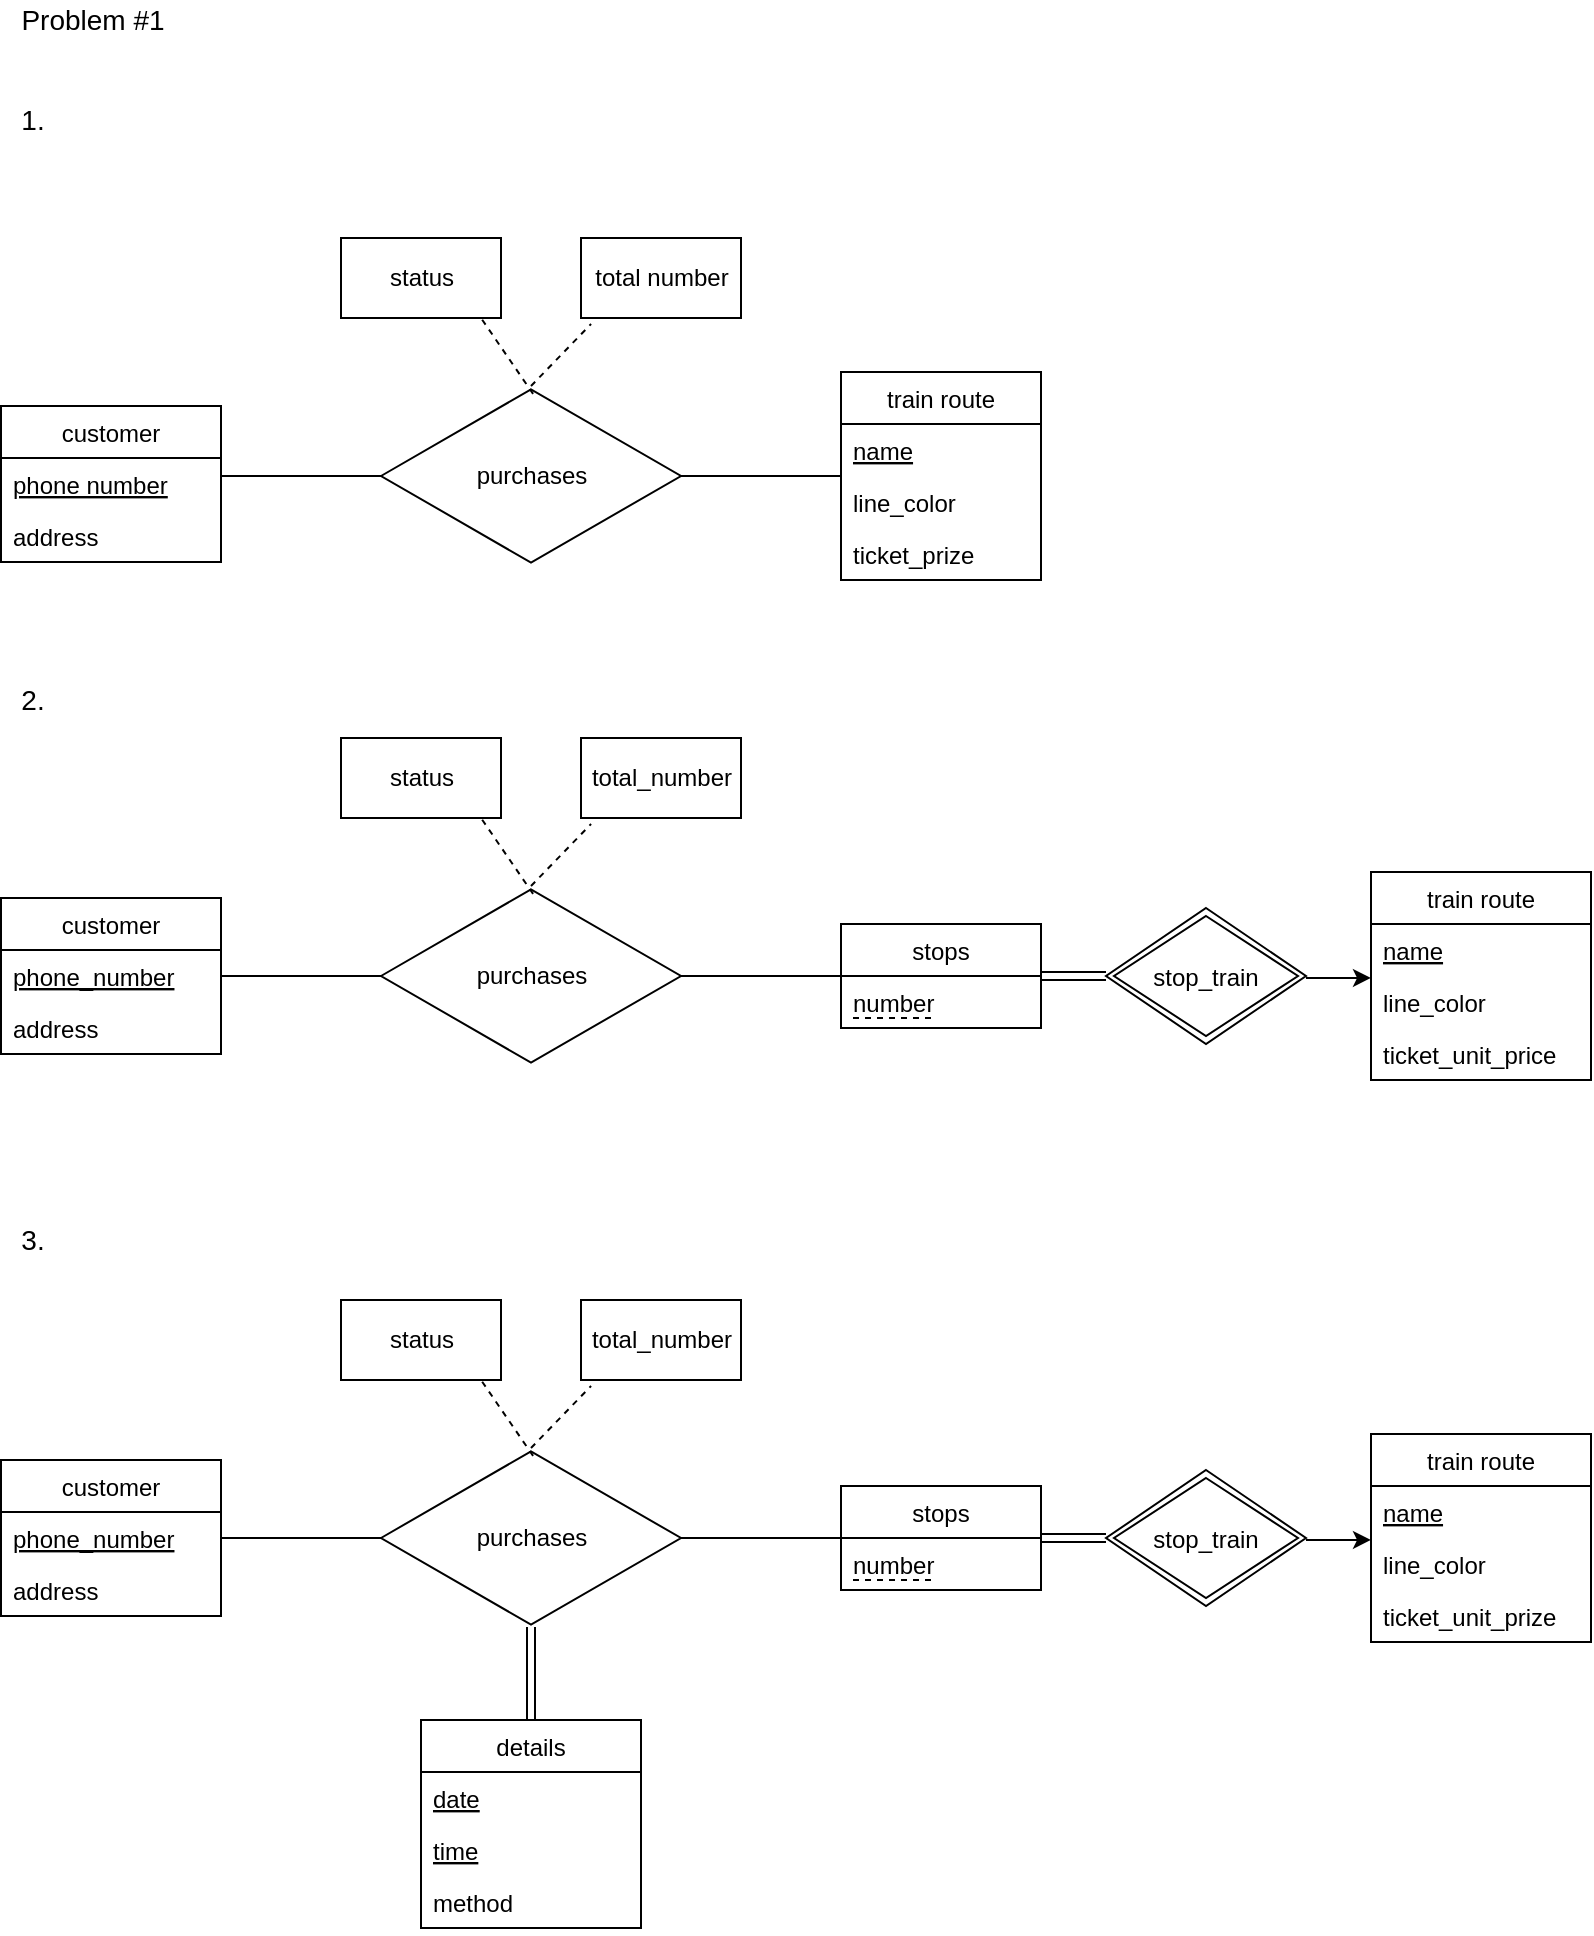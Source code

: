 <mxfile version="11.2.8" type="github" pages="4"><diagram id="GQ8Uk7V_qUs25BAECnpO" name="Page-1"><mxGraphModel dx="873" dy="516" grid="1" gridSize="10" guides="1" tooltips="1" connect="1" arrows="1" fold="1" page="1" pageScale="1" pageWidth="850" pageHeight="1100" math="0" shadow="0"><root><mxCell id="0"/><mxCell id="1" parent="0"/><mxCell id="_EI2M7cffm4FCBhIvkVj-8" value="customer" style="swimlane;fontStyle=0;childLayout=stackLayout;horizontal=1;startSize=26;fillColor=none;horizontalStack=0;resizeParent=1;resizeParentMax=0;resizeLast=0;collapsible=1;marginBottom=0;" vertex="1" parent="1"><mxGeometry x="26.5" y="233" width="110" height="78" as="geometry"/></mxCell><mxCell id="_EI2M7cffm4FCBhIvkVj-9" value="phone number" style="text;strokeColor=none;fillColor=none;align=left;verticalAlign=top;spacingLeft=4;spacingRight=4;overflow=hidden;rotatable=0;points=[[0,0.5],[1,0.5]];portConstraint=eastwest;fontStyle=4" vertex="1" parent="_EI2M7cffm4FCBhIvkVj-8"><mxGeometry y="26" width="110" height="26" as="geometry"/></mxCell><mxCell id="_EI2M7cffm4FCBhIvkVj-10" value="address" style="text;strokeColor=none;fillColor=none;align=left;verticalAlign=top;spacingLeft=4;spacingRight=4;overflow=hidden;rotatable=0;points=[[0,0.5],[1,0.5]];portConstraint=eastwest;" vertex="1" parent="_EI2M7cffm4FCBhIvkVj-8"><mxGeometry y="52" width="110" height="26" as="geometry"/></mxCell><mxCell id="_EI2M7cffm4FCBhIvkVj-12" value="train route" style="swimlane;fontStyle=0;childLayout=stackLayout;horizontal=1;startSize=26;fillColor=none;horizontalStack=0;resizeParent=1;resizeParentMax=0;resizeLast=0;collapsible=1;marginBottom=0;" vertex="1" parent="1"><mxGeometry x="446.5" y="216" width="100" height="104" as="geometry"/></mxCell><mxCell id="_EI2M7cffm4FCBhIvkVj-13" value="name" style="text;strokeColor=none;fillColor=none;align=left;verticalAlign=top;spacingLeft=4;spacingRight=4;overflow=hidden;rotatable=0;points=[[0,0.5],[1,0.5]];portConstraint=eastwest;fontStyle=4" vertex="1" parent="_EI2M7cffm4FCBhIvkVj-12"><mxGeometry y="26" width="100" height="26" as="geometry"/></mxCell><mxCell id="_EI2M7cffm4FCBhIvkVj-14" value="line_color" style="text;strokeColor=none;fillColor=none;align=left;verticalAlign=top;spacingLeft=4;spacingRight=4;overflow=hidden;rotatable=0;points=[[0,0.5],[1,0.5]];portConstraint=eastwest;" vertex="1" parent="_EI2M7cffm4FCBhIvkVj-12"><mxGeometry y="52" width="100" height="26" as="geometry"/></mxCell><mxCell id="_EI2M7cffm4FCBhIvkVj-15" value="ticket_prize" style="text;strokeColor=none;fillColor=none;align=left;verticalAlign=top;spacingLeft=4;spacingRight=4;overflow=hidden;rotatable=0;points=[[0,0.5],[1,0.5]];portConstraint=eastwest;" vertex="1" parent="_EI2M7cffm4FCBhIvkVj-12"><mxGeometry y="78" width="100" height="26" as="geometry"/></mxCell><mxCell id="_EI2M7cffm4FCBhIvkVj-19" value="purchases" style="html=1;whiteSpace=wrap;aspect=fixed;shape=isoRectangle;" vertex="1" parent="1"><mxGeometry x="216.5" y="223" width="150" height="90" as="geometry"/></mxCell><mxCell id="_EI2M7cffm4FCBhIvkVj-20" value="status" style="rounded=0;whiteSpace=wrap;html=1;" vertex="1" parent="1"><mxGeometry x="196.5" y="149" width="80" height="40" as="geometry"/></mxCell><mxCell id="_EI2M7cffm4FCBhIvkVj-21" value="total number" style="rounded=0;whiteSpace=wrap;html=1;" vertex="1" parent="1"><mxGeometry x="316.5" y="149" width="80" height="40" as="geometry"/></mxCell><mxCell id="_EI2M7cffm4FCBhIvkVj-22" value="" style="endArrow=none;dashed=1;html=1;exitX=0.507;exitY=0.044;exitDx=0;exitDy=0;exitPerimeter=0;" edge="1" parent="1" source="_EI2M7cffm4FCBhIvkVj-19"><mxGeometry width="50" height="50" relative="1" as="geometry"><mxPoint x="216.5" y="239" as="sourcePoint"/><mxPoint x="266.5" y="189" as="targetPoint"/></mxGeometry></mxCell><mxCell id="_EI2M7cffm4FCBhIvkVj-23" value="" style="endArrow=none;dashed=1;html=1;entryX=0.063;entryY=1.075;entryDx=0;entryDy=0;entryPerimeter=0;" edge="1" parent="1" target="_EI2M7cffm4FCBhIvkVj-21"><mxGeometry width="50" height="50" relative="1" as="geometry"><mxPoint x="291.5" y="223" as="sourcePoint"/><mxPoint x="341.5" y="173" as="targetPoint"/></mxGeometry></mxCell><mxCell id="_EI2M7cffm4FCBhIvkVj-24" value="" style="endArrow=none;html=1;entryX=0;entryY=0.5;entryDx=0;entryDy=0;entryPerimeter=0;" edge="1" parent="1" target="_EI2M7cffm4FCBhIvkVj-19"><mxGeometry width="50" height="50" relative="1" as="geometry"><mxPoint x="136.5" y="268" as="sourcePoint"/><mxPoint x="216.5" y="294" as="targetPoint"/></mxGeometry></mxCell><mxCell id="_EI2M7cffm4FCBhIvkVj-26" value="" style="endArrow=none;html=1;" edge="1" parent="1"><mxGeometry width="50" height="50" relative="1" as="geometry"><mxPoint x="366.5" y="268" as="sourcePoint"/><mxPoint x="446.5" y="268" as="targetPoint"/></mxGeometry></mxCell><mxCell id="_EI2M7cffm4FCBhIvkVj-27" value="customer" style="swimlane;fontStyle=0;childLayout=stackLayout;horizontal=1;startSize=26;fillColor=none;horizontalStack=0;resizeParent=1;resizeParentMax=0;resizeLast=0;collapsible=1;marginBottom=0;" vertex="1" parent="1"><mxGeometry x="26.5" y="479" width="110" height="78" as="geometry"/></mxCell><mxCell id="_EI2M7cffm4FCBhIvkVj-28" value="phone_number" style="text;strokeColor=none;fillColor=none;align=left;verticalAlign=top;spacingLeft=4;spacingRight=4;overflow=hidden;rotatable=0;points=[[0,0.5],[1,0.5]];portConstraint=eastwest;fontStyle=4" vertex="1" parent="_EI2M7cffm4FCBhIvkVj-27"><mxGeometry y="26" width="110" height="26" as="geometry"/></mxCell><mxCell id="_EI2M7cffm4FCBhIvkVj-29" value="address" style="text;strokeColor=none;fillColor=none;align=left;verticalAlign=top;spacingLeft=4;spacingRight=4;overflow=hidden;rotatable=0;points=[[0,0.5],[1,0.5]];portConstraint=eastwest;" vertex="1" parent="_EI2M7cffm4FCBhIvkVj-27"><mxGeometry y="52" width="110" height="26" as="geometry"/></mxCell><mxCell id="_EI2M7cffm4FCBhIvkVj-30" value="stops" style="swimlane;fontStyle=0;childLayout=stackLayout;horizontal=1;startSize=26;fillColor=none;horizontalStack=0;resizeParent=1;resizeParentMax=0;resizeLast=0;collapsible=1;marginBottom=0;" vertex="1" parent="1"><mxGeometry x="446.5" y="492" width="100" height="52" as="geometry"/></mxCell><mxCell id="_EI2M7cffm4FCBhIvkVj-31" value="number" style="text;strokeColor=none;fillColor=none;align=left;verticalAlign=top;spacingLeft=4;spacingRight=4;overflow=hidden;rotatable=0;points=[[0,0.5],[1,0.5]];portConstraint=eastwest;fontStyle=0;dashed=1;dashPattern=1 4;" vertex="1" parent="_EI2M7cffm4FCBhIvkVj-30"><mxGeometry y="26" width="100" height="26" as="geometry"/></mxCell><mxCell id="_EI2M7cffm4FCBhIvkVj-45" value="" style="endArrow=none;dashed=1;html=1;" edge="1" parent="_EI2M7cffm4FCBhIvkVj-30"><mxGeometry width="50" height="50" relative="1" as="geometry"><mxPoint x="6" y="47" as="sourcePoint"/><mxPoint x="46" y="47" as="targetPoint"/></mxGeometry></mxCell><mxCell id="_EI2M7cffm4FCBhIvkVj-34" value="purchases" style="html=1;whiteSpace=wrap;aspect=fixed;shape=isoRectangle;" vertex="1" parent="1"><mxGeometry x="216.5" y="473" width="150" height="90" as="geometry"/></mxCell><mxCell id="_EI2M7cffm4FCBhIvkVj-35" value="status" style="rounded=0;whiteSpace=wrap;html=1;" vertex="1" parent="1"><mxGeometry x="196.5" y="399" width="80" height="40" as="geometry"/></mxCell><mxCell id="_EI2M7cffm4FCBhIvkVj-36" value="total_number" style="rounded=0;whiteSpace=wrap;html=1;" vertex="1" parent="1"><mxGeometry x="316.5" y="399" width="80" height="40" as="geometry"/></mxCell><mxCell id="_EI2M7cffm4FCBhIvkVj-37" value="" style="endArrow=none;dashed=1;html=1;exitX=0.507;exitY=0.044;exitDx=0;exitDy=0;exitPerimeter=0;" edge="1" parent="1" source="_EI2M7cffm4FCBhIvkVj-34"><mxGeometry width="50" height="50" relative="1" as="geometry"><mxPoint x="216.5" y="489" as="sourcePoint"/><mxPoint x="266.5" y="439" as="targetPoint"/></mxGeometry></mxCell><mxCell id="_EI2M7cffm4FCBhIvkVj-38" value="" style="endArrow=none;dashed=1;html=1;entryX=0.063;entryY=1.075;entryDx=0;entryDy=0;entryPerimeter=0;" edge="1" parent="1" target="_EI2M7cffm4FCBhIvkVj-36"><mxGeometry width="50" height="50" relative="1" as="geometry"><mxPoint x="291.5" y="473" as="sourcePoint"/><mxPoint x="341.5" y="423" as="targetPoint"/></mxGeometry></mxCell><mxCell id="_EI2M7cffm4FCBhIvkVj-39" value="" style="endArrow=none;html=1;entryX=0;entryY=0.5;entryDx=0;entryDy=0;entryPerimeter=0;" edge="1" parent="1" target="_EI2M7cffm4FCBhIvkVj-34"><mxGeometry width="50" height="50" relative="1" as="geometry"><mxPoint x="136.5" y="518" as="sourcePoint"/><mxPoint x="216.5" y="544" as="targetPoint"/></mxGeometry></mxCell><mxCell id="_EI2M7cffm4FCBhIvkVj-40" value="" style="endArrow=none;html=1;" edge="1" parent="1"><mxGeometry width="50" height="50" relative="1" as="geometry"><mxPoint x="366.5" y="518" as="sourcePoint"/><mxPoint x="446.5" y="518" as="targetPoint"/></mxGeometry></mxCell><mxCell id="_EI2M7cffm4FCBhIvkVj-41" value="train route" style="swimlane;fontStyle=0;childLayout=stackLayout;horizontal=1;startSize=26;fillColor=none;horizontalStack=0;resizeParent=1;resizeParentMax=0;resizeLast=0;collapsible=1;marginBottom=0;" vertex="1" parent="1"><mxGeometry x="711.5" y="466" width="110" height="104" as="geometry"/></mxCell><mxCell id="_EI2M7cffm4FCBhIvkVj-42" value="name" style="text;strokeColor=none;fillColor=none;align=left;verticalAlign=top;spacingLeft=4;spacingRight=4;overflow=hidden;rotatable=0;points=[[0,0.5],[1,0.5]];portConstraint=eastwest;fontStyle=4" vertex="1" parent="_EI2M7cffm4FCBhIvkVj-41"><mxGeometry y="26" width="110" height="26" as="geometry"/></mxCell><mxCell id="_EI2M7cffm4FCBhIvkVj-43" value="line_color" style="text;strokeColor=none;fillColor=none;align=left;verticalAlign=top;spacingLeft=4;spacingRight=4;overflow=hidden;rotatable=0;points=[[0,0.5],[1,0.5]];portConstraint=eastwest;" vertex="1" parent="_EI2M7cffm4FCBhIvkVj-41"><mxGeometry y="52" width="110" height="26" as="geometry"/></mxCell><mxCell id="_EI2M7cffm4FCBhIvkVj-44" value="ticket_unit_price" style="text;strokeColor=none;fillColor=none;align=left;verticalAlign=top;spacingLeft=4;spacingRight=4;overflow=hidden;rotatable=0;points=[[0,0.5],[1,0.5]];portConstraint=eastwest;" vertex="1" parent="_EI2M7cffm4FCBhIvkVj-41"><mxGeometry y="78" width="110" height="26" as="geometry"/></mxCell><mxCell id="_EI2M7cffm4FCBhIvkVj-48" value="&lt;font style=&quot;font-size: 12px&quot;&gt;stop_train&lt;/font&gt;" style="shape=rhombus;double=1;strokeWidth=1;fontSize=17;perimeter=rhombusPerimeter;whiteSpace=wrap;html=1;align=center;fontSize=14;fillColor=#ffffff;" vertex="1" parent="1"><mxGeometry x="579" y="484" width="100" height="68" as="geometry"/></mxCell><mxCell id="_EI2M7cffm4FCBhIvkVj-49" value="" style="endArrow=classic;html=1;entryX=0;entryY=1.038;entryDx=0;entryDy=0;entryPerimeter=0;" edge="1" parent="1" target="_EI2M7cffm4FCBhIvkVj-42"><mxGeometry width="50" height="50" relative="1" as="geometry"><mxPoint x="679" y="519" as="sourcePoint"/><mxPoint x="729" y="479" as="targetPoint"/></mxGeometry></mxCell><mxCell id="_EI2M7cffm4FCBhIvkVj-51" value="customer" style="swimlane;fontStyle=0;childLayout=stackLayout;horizontal=1;startSize=26;fillColor=none;horizontalStack=0;resizeParent=1;resizeParentMax=0;resizeLast=0;collapsible=1;marginBottom=0;" vertex="1" parent="1"><mxGeometry x="26.5" y="760" width="110" height="78" as="geometry"/></mxCell><mxCell id="_EI2M7cffm4FCBhIvkVj-52" value="phone_number" style="text;strokeColor=none;fillColor=none;align=left;verticalAlign=top;spacingLeft=4;spacingRight=4;overflow=hidden;rotatable=0;points=[[0,0.5],[1,0.5]];portConstraint=eastwest;fontStyle=4" vertex="1" parent="_EI2M7cffm4FCBhIvkVj-51"><mxGeometry y="26" width="110" height="26" as="geometry"/></mxCell><mxCell id="_EI2M7cffm4FCBhIvkVj-53" value="address" style="text;strokeColor=none;fillColor=none;align=left;verticalAlign=top;spacingLeft=4;spacingRight=4;overflow=hidden;rotatable=0;points=[[0,0.5],[1,0.5]];portConstraint=eastwest;" vertex="1" parent="_EI2M7cffm4FCBhIvkVj-51"><mxGeometry y="52" width="110" height="26" as="geometry"/></mxCell><mxCell id="_EI2M7cffm4FCBhIvkVj-54" value="stops" style="swimlane;fontStyle=0;childLayout=stackLayout;horizontal=1;startSize=26;fillColor=none;horizontalStack=0;resizeParent=1;resizeParentMax=0;resizeLast=0;collapsible=1;marginBottom=0;" vertex="1" parent="1"><mxGeometry x="446.5" y="773" width="100" height="52" as="geometry"/></mxCell><mxCell id="_EI2M7cffm4FCBhIvkVj-55" value="number" style="text;strokeColor=none;fillColor=none;align=left;verticalAlign=top;spacingLeft=4;spacingRight=4;overflow=hidden;rotatable=0;points=[[0,0.5],[1,0.5]];portConstraint=eastwest;fontStyle=0;dashed=1;dashPattern=1 4;" vertex="1" parent="_EI2M7cffm4FCBhIvkVj-54"><mxGeometry y="26" width="100" height="26" as="geometry"/></mxCell><mxCell id="_EI2M7cffm4FCBhIvkVj-56" value="" style="endArrow=none;dashed=1;html=1;" edge="1" parent="_EI2M7cffm4FCBhIvkVj-54"><mxGeometry width="50" height="50" relative="1" as="geometry"><mxPoint x="6" y="47" as="sourcePoint"/><mxPoint x="46" y="47" as="targetPoint"/></mxGeometry></mxCell><mxCell id="_EI2M7cffm4FCBhIvkVj-57" value="purchases" style="html=1;whiteSpace=wrap;aspect=fixed;shape=isoRectangle;" vertex="1" parent="1"><mxGeometry x="216.5" y="754" width="150" height="90" as="geometry"/></mxCell><mxCell id="_EI2M7cffm4FCBhIvkVj-58" value="status" style="rounded=0;whiteSpace=wrap;html=1;" vertex="1" parent="1"><mxGeometry x="196.5" y="680" width="80" height="40" as="geometry"/></mxCell><mxCell id="_EI2M7cffm4FCBhIvkVj-59" value="total_number" style="rounded=0;whiteSpace=wrap;html=1;" vertex="1" parent="1"><mxGeometry x="316.5" y="680" width="80" height="40" as="geometry"/></mxCell><mxCell id="_EI2M7cffm4FCBhIvkVj-60" value="" style="endArrow=none;dashed=1;html=1;exitX=0.507;exitY=0.044;exitDx=0;exitDy=0;exitPerimeter=0;" edge="1" parent="1" source="_EI2M7cffm4FCBhIvkVj-57"><mxGeometry width="50" height="50" relative="1" as="geometry"><mxPoint x="216.5" y="770" as="sourcePoint"/><mxPoint x="266.5" y="720" as="targetPoint"/></mxGeometry></mxCell><mxCell id="_EI2M7cffm4FCBhIvkVj-61" value="" style="endArrow=none;dashed=1;html=1;entryX=0.063;entryY=1.075;entryDx=0;entryDy=0;entryPerimeter=0;" edge="1" parent="1" target="_EI2M7cffm4FCBhIvkVj-59"><mxGeometry width="50" height="50" relative="1" as="geometry"><mxPoint x="291.5" y="754" as="sourcePoint"/><mxPoint x="341.5" y="704" as="targetPoint"/></mxGeometry></mxCell><mxCell id="_EI2M7cffm4FCBhIvkVj-62" value="" style="endArrow=none;html=1;entryX=0;entryY=0.5;entryDx=0;entryDy=0;entryPerimeter=0;" edge="1" parent="1" target="_EI2M7cffm4FCBhIvkVj-57"><mxGeometry width="50" height="50" relative="1" as="geometry"><mxPoint x="136.5" y="799" as="sourcePoint"/><mxPoint x="216.5" y="825" as="targetPoint"/></mxGeometry></mxCell><mxCell id="_EI2M7cffm4FCBhIvkVj-63" value="" style="endArrow=none;html=1;" edge="1" parent="1"><mxGeometry width="50" height="50" relative="1" as="geometry"><mxPoint x="366.5" y="799" as="sourcePoint"/><mxPoint x="446.5" y="799" as="targetPoint"/></mxGeometry></mxCell><mxCell id="_EI2M7cffm4FCBhIvkVj-64" value="train route" style="swimlane;fontStyle=0;childLayout=stackLayout;horizontal=1;startSize=26;fillColor=none;horizontalStack=0;resizeParent=1;resizeParentMax=0;resizeLast=0;collapsible=1;marginBottom=0;" vertex="1" parent="1"><mxGeometry x="711.5" y="747" width="110" height="104" as="geometry"/></mxCell><mxCell id="_EI2M7cffm4FCBhIvkVj-65" value="name" style="text;strokeColor=none;fillColor=none;align=left;verticalAlign=top;spacingLeft=4;spacingRight=4;overflow=hidden;rotatable=0;points=[[0,0.5],[1,0.5]];portConstraint=eastwest;fontStyle=4" vertex="1" parent="_EI2M7cffm4FCBhIvkVj-64"><mxGeometry y="26" width="110" height="26" as="geometry"/></mxCell><mxCell id="_EI2M7cffm4FCBhIvkVj-66" value="line_color" style="text;strokeColor=none;fillColor=none;align=left;verticalAlign=top;spacingLeft=4;spacingRight=4;overflow=hidden;rotatable=0;points=[[0,0.5],[1,0.5]];portConstraint=eastwest;" vertex="1" parent="_EI2M7cffm4FCBhIvkVj-64"><mxGeometry y="52" width="110" height="26" as="geometry"/></mxCell><mxCell id="_EI2M7cffm4FCBhIvkVj-67" value="ticket_unit_prize" style="text;strokeColor=none;fillColor=none;align=left;verticalAlign=top;spacingLeft=4;spacingRight=4;overflow=hidden;rotatable=0;points=[[0,0.5],[1,0.5]];portConstraint=eastwest;" vertex="1" parent="_EI2M7cffm4FCBhIvkVj-64"><mxGeometry y="78" width="110" height="26" as="geometry"/></mxCell><mxCell id="_EI2M7cffm4FCBhIvkVj-68" value="&lt;font style=&quot;font-size: 12px&quot;&gt;stop_train&lt;/font&gt;" style="shape=rhombus;double=1;strokeWidth=1;fontSize=17;perimeter=rhombusPerimeter;whiteSpace=wrap;html=1;align=center;fontSize=14;fillColor=#ffffff;" vertex="1" parent="1"><mxGeometry x="579" y="765" width="100" height="68" as="geometry"/></mxCell><mxCell id="_EI2M7cffm4FCBhIvkVj-69" value="" style="endArrow=classic;html=1;entryX=0;entryY=1.038;entryDx=0;entryDy=0;entryPerimeter=0;" edge="1" parent="1" target="_EI2M7cffm4FCBhIvkVj-65"><mxGeometry width="50" height="50" relative="1" as="geometry"><mxPoint x="679" y="800" as="sourcePoint"/><mxPoint x="729" y="760" as="targetPoint"/></mxGeometry></mxCell><mxCell id="_EI2M7cffm4FCBhIvkVj-70" value="" style="shape=link;html=1;entryX=0;entryY=0.5;entryDx=0;entryDy=0;" edge="1" parent="1" target="_EI2M7cffm4FCBhIvkVj-68"><mxGeometry width="50" height="50" relative="1" as="geometry"><mxPoint x="546.5" y="799" as="sourcePoint"/><mxPoint x="596.5" y="749" as="targetPoint"/></mxGeometry></mxCell><mxCell id="_EI2M7cffm4FCBhIvkVj-78" value="details" style="swimlane;fontStyle=0;childLayout=stackLayout;horizontal=1;startSize=26;fillColor=none;horizontalStack=0;resizeParent=1;resizeParentMax=0;resizeLast=0;collapsible=1;marginBottom=0;strokeColor=#000000;strokeWidth=1;align=center;" vertex="1" parent="1"><mxGeometry x="236.5" y="890" width="110" height="104" as="geometry"/></mxCell><mxCell id="_EI2M7cffm4FCBhIvkVj-79" value="date" style="text;strokeColor=none;fillColor=none;align=left;verticalAlign=top;spacingLeft=4;spacingRight=4;overflow=hidden;rotatable=0;points=[[0,0.5],[1,0.5]];portConstraint=eastwest;fontStyle=4" vertex="1" parent="_EI2M7cffm4FCBhIvkVj-78"><mxGeometry y="26" width="110" height="26" as="geometry"/></mxCell><mxCell id="_EI2M7cffm4FCBhIvkVj-80" value="time" style="text;strokeColor=none;fillColor=none;align=left;verticalAlign=top;spacingLeft=4;spacingRight=4;overflow=hidden;rotatable=0;points=[[0,0.5],[1,0.5]];portConstraint=eastwest;fontStyle=4" vertex="1" parent="_EI2M7cffm4FCBhIvkVj-78"><mxGeometry y="52" width="110" height="26" as="geometry"/></mxCell><mxCell id="_EI2M7cffm4FCBhIvkVj-81" value="method" style="text;strokeColor=none;fillColor=none;align=left;verticalAlign=top;spacingLeft=4;spacingRight=4;overflow=hidden;rotatable=0;points=[[0,0.5],[1,0.5]];portConstraint=eastwest;" vertex="1" parent="_EI2M7cffm4FCBhIvkVj-78"><mxGeometry y="78" width="110" height="26" as="geometry"/></mxCell><mxCell id="_EI2M7cffm4FCBhIvkVj-84" value="&lt;font style=&quot;font-size: 14px&quot;&gt;1.&lt;/font&gt;" style="text;html=1;resizable=0;autosize=1;align=center;verticalAlign=middle;points=[];fillColor=none;strokeColor=none;rounded=0;" vertex="1" parent="1"><mxGeometry x="26.5" y="80" width="30" height="20" as="geometry"/></mxCell><mxCell id="_EI2M7cffm4FCBhIvkVj-85" value="&lt;font style=&quot;font-size: 14px&quot;&gt;2.&lt;/font&gt;" style="text;html=1;resizable=0;autosize=1;align=center;verticalAlign=middle;points=[];fillColor=none;strokeColor=none;rounded=0;" vertex="1" parent="1"><mxGeometry x="26.5" y="370" width="30" height="20" as="geometry"/></mxCell><mxCell id="_EI2M7cffm4FCBhIvkVj-86" value="&lt;font style=&quot;font-size: 14px&quot;&gt;3.&lt;/font&gt;" style="text;html=1;resizable=0;autosize=1;align=center;verticalAlign=middle;points=[];fillColor=none;strokeColor=none;rounded=0;" vertex="1" parent="1"><mxGeometry x="26.5" y="640" width="30" height="20" as="geometry"/></mxCell><mxCell id="_EI2M7cffm4FCBhIvkVj-87" value="&lt;font style=&quot;font-size: 14px&quot;&gt;Problem #1&lt;/font&gt;" style="text;html=1;resizable=0;autosize=1;align=center;verticalAlign=middle;points=[];fillColor=none;strokeColor=none;rounded=0;" vertex="1" parent="1"><mxGeometry x="26.5" y="30" width="90" height="20" as="geometry"/></mxCell><mxCell id="miensko0YK7quZFl9Wds-4" value="" style="shape=link;html=1;entryX=0;entryY=0.5;entryDx=0;entryDy=0;" edge="1" parent="1"><mxGeometry width="50" height="50" relative="1" as="geometry"><mxPoint x="546.5" y="518" as="sourcePoint"/><mxPoint x="579" y="518" as="targetPoint"/></mxGeometry></mxCell><mxCell id="miensko0YK7quZFl9Wds-5" value="" style="shape=link;html=1;entryX=0.5;entryY=0;entryDx=0;entryDy=0;" edge="1" parent="1" target="_EI2M7cffm4FCBhIvkVj-78"><mxGeometry width="50" height="50" relative="1" as="geometry"><mxPoint x="291.5" y="843.5" as="sourcePoint"/><mxPoint x="324" y="843.5" as="targetPoint"/></mxGeometry></mxCell></root></mxGraphModel></diagram><diagram id="OWR4xqVR7wOxv744f2Cj" name="Page-2"><mxGraphModel dx="873" dy="516" grid="1" gridSize="10" guides="1" tooltips="1" connect="1" arrows="1" fold="1" page="1" pageScale="1" pageWidth="850" pageHeight="1100" math="0" shadow="0"><root><mxCell id="UDj3KnIA9jKm_B8ESBZC-0"/><mxCell id="UDj3KnIA9jKm_B8ESBZC-1" parent="UDj3KnIA9jKm_B8ESBZC-0"/><mxCell id="6YIZLWzvQ9hP-jcBSdZz-12" value="" style="edgeStyle=orthogonalEdgeStyle;rounded=0;orthogonalLoop=1;jettySize=auto;html=1;endArrow=none;endFill=0;" edge="1" parent="UDj3KnIA9jKm_B8ESBZC-1" source="wPtI7NTEtcyLSIoQlZCU-0" target="6YIZLWzvQ9hP-jcBSdZz-0"><mxGeometry relative="1" as="geometry"/></mxCell><mxCell id="wPtI7NTEtcyLSIoQlZCU-0" value="author" style="swimlane;fontStyle=0;childLayout=stackLayout;horizontal=1;startSize=26;fillColor=#e0e0e0;horizontalStack=0;resizeParent=1;resizeParentMax=0;resizeLast=0;collapsible=1;marginBottom=0;swimlaneFillColor=#ffffff;align=center;fontSize=14;strokeColor=#000000;strokeWidth=1;" vertex="1" parent="UDj3KnIA9jKm_B8ESBZC-1"><mxGeometry x="70" y="94" width="160" height="104" as="geometry"/></mxCell><mxCell id="wPtI7NTEtcyLSIoQlZCU-1" value="name" style="text;strokeColor=none;fillColor=none;spacingLeft=4;spacingRight=4;overflow=hidden;rotatable=0;points=[[0,0.5],[1,0.5]];portConstraint=eastwest;fontSize=12;fontStyle=4" vertex="1" parent="wPtI7NTEtcyLSIoQlZCU-0"><mxGeometry y="26" width="160" height="26" as="geometry"/></mxCell><mxCell id="wPtI7NTEtcyLSIoQlZCU-2" value="address" style="text;strokeColor=none;fillColor=none;spacingLeft=4;spacingRight=4;overflow=hidden;rotatable=0;points=[[0,0.5],[1,0.5]];portConstraint=eastwest;fontSize=12;" vertex="1" parent="wPtI7NTEtcyLSIoQlZCU-0"><mxGeometry y="52" width="160" height="26" as="geometry"/></mxCell><mxCell id="wPtI7NTEtcyLSIoQlZCU-3" value="URL" style="text;strokeColor=none;fillColor=none;spacingLeft=4;spacingRight=4;overflow=hidden;rotatable=0;points=[[0,0.5],[1,0.5]];portConstraint=eastwest;fontSize=12;" vertex="1" parent="wPtI7NTEtcyLSIoQlZCU-0"><mxGeometry y="78" width="160" height="26" as="geometry"/></mxCell><mxCell id="6YIZLWzvQ9hP-jcBSdZz-14" value="" style="edgeStyle=orthogonalEdgeStyle;rounded=0;orthogonalLoop=1;jettySize=auto;html=1;endArrow=none;endFill=0;" edge="1" parent="UDj3KnIA9jKm_B8ESBZC-1" source="cEPDCESLdgkmyZ33xIff-0" target="6YIZLWzvQ9hP-jcBSdZz-1"><mxGeometry relative="1" as="geometry"/></mxCell><mxCell id="cEPDCESLdgkmyZ33xIff-0" value="publisher" style="swimlane;fontStyle=0;childLayout=stackLayout;horizontal=1;startSize=26;fillColor=#e0e0e0;horizontalStack=0;resizeParent=1;resizeParentMax=0;resizeLast=0;collapsible=1;marginBottom=0;swimlaneFillColor=#ffffff;align=center;fontSize=14;strokeColor=#000000;strokeWidth=1;" vertex="1" parent="UDj3KnIA9jKm_B8ESBZC-1"><mxGeometry x="345" y="67.889" width="160" height="130" as="geometry"/></mxCell><mxCell id="cEPDCESLdgkmyZ33xIff-1" value="name" style="text;strokeColor=none;fillColor=none;spacingLeft=4;spacingRight=4;overflow=hidden;rotatable=0;points=[[0,0.5],[1,0.5]];portConstraint=eastwest;fontSize=12;fontStyle=4" vertex="1" parent="cEPDCESLdgkmyZ33xIff-0"><mxGeometry y="26" width="160" height="26" as="geometry"/></mxCell><mxCell id="cEPDCESLdgkmyZ33xIff-2" value="address" style="text;strokeColor=none;fillColor=none;spacingLeft=4;spacingRight=4;overflow=hidden;rotatable=0;points=[[0,0.5],[1,0.5]];portConstraint=eastwest;fontSize=12;" vertex="1" parent="cEPDCESLdgkmyZ33xIff-0"><mxGeometry y="52" width="160" height="26" as="geometry"/></mxCell><mxCell id="cEPDCESLdgkmyZ33xIff-4" value="phone" style="text;strokeColor=none;fillColor=none;spacingLeft=4;spacingRight=4;overflow=hidden;rotatable=0;points=[[0,0.5],[1,0.5]];portConstraint=eastwest;fontSize=12;" vertex="1" parent="cEPDCESLdgkmyZ33xIff-0"><mxGeometry y="78" width="160" height="26" as="geometry"/></mxCell><mxCell id="cEPDCESLdgkmyZ33xIff-3" value="URL" style="text;strokeColor=none;fillColor=none;spacingLeft=4;spacingRight=4;overflow=hidden;rotatable=0;points=[[0,0.5],[1,0.5]];portConstraint=eastwest;fontSize=12;" vertex="1" parent="cEPDCESLdgkmyZ33xIff-0"><mxGeometry y="104" width="160" height="26" as="geometry"/></mxCell><mxCell id="6YIZLWzvQ9hP-jcBSdZz-10" value="" style="edgeStyle=orthogonalEdgeStyle;rounded=0;orthogonalLoop=1;jettySize=auto;html=1;endArrow=none;endFill=0;" edge="1" parent="UDj3KnIA9jKm_B8ESBZC-1" source="cEPDCESLdgkmyZ33xIff-5" target="6YIZLWzvQ9hP-jcBSdZz-0"><mxGeometry relative="1" as="geometry"/></mxCell><mxCell id="cEPDCESLdgkmyZ33xIff-5" value="book" style="swimlane;fontStyle=0;childLayout=stackLayout;horizontal=1;startSize=26;fillColor=#e0e0e0;horizontalStack=0;resizeParent=1;resizeParentMax=0;resizeLast=0;collapsible=1;marginBottom=0;swimlaneFillColor=#ffffff;align=center;fontSize=14;strokeColor=#000000;strokeWidth=1;" vertex="1" parent="UDj3KnIA9jKm_B8ESBZC-1"><mxGeometry x="70" y="347.5" width="160" height="130" as="geometry"/></mxCell><mxCell id="cEPDCESLdgkmyZ33xIff-6" value="ISBN" style="text;strokeColor=none;fillColor=none;spacingLeft=4;spacingRight=4;overflow=hidden;rotatable=0;points=[[0,0.5],[1,0.5]];portConstraint=eastwest;fontSize=12;fontStyle=4" vertex="1" parent="cEPDCESLdgkmyZ33xIff-5"><mxGeometry y="26" width="160" height="26" as="geometry"/></mxCell><mxCell id="cEPDCESLdgkmyZ33xIff-7" value="title" style="text;strokeColor=none;fillColor=none;spacingLeft=4;spacingRight=4;overflow=hidden;rotatable=0;points=[[0,0.5],[1,0.5]];portConstraint=eastwest;fontSize=12;" vertex="1" parent="cEPDCESLdgkmyZ33xIff-5"><mxGeometry y="52" width="160" height="26" as="geometry"/></mxCell><mxCell id="cEPDCESLdgkmyZ33xIff-8" value="year" style="text;strokeColor=none;fillColor=none;spacingLeft=4;spacingRight=4;overflow=hidden;rotatable=0;points=[[0,0.5],[1,0.5]];portConstraint=eastwest;fontSize=12;" vertex="1" parent="cEPDCESLdgkmyZ33xIff-5"><mxGeometry y="78" width="160" height="26" as="geometry"/></mxCell><mxCell id="cEPDCESLdgkmyZ33xIff-9" value="prize" style="text;strokeColor=none;fillColor=none;spacingLeft=4;spacingRight=4;overflow=hidden;rotatable=0;points=[[0,0.5],[1,0.5]];portConstraint=eastwest;fontSize=12;" vertex="1" parent="cEPDCESLdgkmyZ33xIff-5"><mxGeometry y="104" width="160" height="26" as="geometry"/></mxCell><mxCell id="6YIZLWzvQ9hP-jcBSdZz-24" value="" style="edgeStyle=orthogonalEdgeStyle;rounded=0;orthogonalLoop=1;jettySize=auto;html=1;endArrow=none;endFill=0;" edge="1" parent="UDj3KnIA9jKm_B8ESBZC-1" source="cEPDCESLdgkmyZ33xIff-10" target="6YIZLWzvQ9hP-jcBSdZz-2"><mxGeometry relative="1" as="geometry"/></mxCell><mxCell id="cEPDCESLdgkmyZ33xIff-10" value="customer" style="swimlane;fontStyle=0;childLayout=stackLayout;horizontal=1;startSize=26;fillColor=#e0e0e0;horizontalStack=0;resizeParent=1;resizeParentMax=0;resizeLast=0;collapsible=1;marginBottom=0;swimlaneFillColor=#ffffff;align=center;fontSize=14;strokeColor=#000000;strokeWidth=1;" vertex="1" parent="UDj3KnIA9jKm_B8ESBZC-1"><mxGeometry x="620" y="174.5" width="160" height="130" as="geometry"/></mxCell><mxCell id="cEPDCESLdgkmyZ33xIff-11" value="email" style="text;strokeColor=none;fillColor=none;spacingLeft=4;spacingRight=4;overflow=hidden;rotatable=0;points=[[0,0.5],[1,0.5]];portConstraint=eastwest;fontSize=12;fontStyle=4" vertex="1" parent="cEPDCESLdgkmyZ33xIff-10"><mxGeometry y="26" width="160" height="26" as="geometry"/></mxCell><mxCell id="cEPDCESLdgkmyZ33xIff-12" value="name" style="text;strokeColor=none;fillColor=none;spacingLeft=4;spacingRight=4;overflow=hidden;rotatable=0;points=[[0,0.5],[1,0.5]];portConstraint=eastwest;fontSize=12;" vertex="1" parent="cEPDCESLdgkmyZ33xIff-10"><mxGeometry y="52" width="160" height="26" as="geometry"/></mxCell><mxCell id="cEPDCESLdgkmyZ33xIff-13" value="address" style="text;strokeColor=none;fillColor=none;spacingLeft=4;spacingRight=4;overflow=hidden;rotatable=0;points=[[0,0.5],[1,0.5]];portConstraint=eastwest;fontSize=12;" vertex="1" parent="cEPDCESLdgkmyZ33xIff-10"><mxGeometry y="78" width="160" height="26" as="geometry"/></mxCell><mxCell id="cEPDCESLdgkmyZ33xIff-14" value="phone" style="text;strokeColor=none;fillColor=none;spacingLeft=4;spacingRight=4;overflow=hidden;rotatable=0;points=[[0,0.5],[1,0.5]];portConstraint=eastwest;fontSize=12;" vertex="1" parent="cEPDCESLdgkmyZ33xIff-10"><mxGeometry y="104" width="160" height="26" as="geometry"/></mxCell><mxCell id="6YIZLWzvQ9hP-jcBSdZz-20" value="" style="edgeStyle=orthogonalEdgeStyle;rounded=0;orthogonalLoop=1;jettySize=auto;html=1;endArrow=none;endFill=0;" edge="1" parent="UDj3KnIA9jKm_B8ESBZC-1" source="cEPDCESLdgkmyZ33xIff-15" target="6YIZLWzvQ9hP-jcBSdZz-3"><mxGeometry relative="1" as="geometry"/></mxCell><mxCell id="cEPDCESLdgkmyZ33xIff-15" value="shopping_basket" style="swimlane;fontStyle=0;childLayout=stackLayout;horizontal=1;startSize=26;fillColor=#e0e0e0;horizontalStack=0;resizeParent=1;resizeParentMax=0;resizeLast=0;collapsible=1;marginBottom=0;swimlaneFillColor=#ffffff;align=center;fontSize=14;strokeColor=#000000;strokeWidth=1;" vertex="1" parent="UDj3KnIA9jKm_B8ESBZC-1"><mxGeometry x="440" y="386.5" width="160" height="52" as="geometry"/></mxCell><mxCell id="cEPDCESLdgkmyZ33xIff-16" value="basket_id" style="text;strokeColor=none;fillColor=none;spacingLeft=4;spacingRight=4;overflow=hidden;rotatable=0;points=[[0,0.5],[1,0.5]];portConstraint=eastwest;fontSize=12;fontStyle=4" vertex="1" parent="cEPDCESLdgkmyZ33xIff-15"><mxGeometry y="26" width="160" height="26" as="geometry"/></mxCell><mxCell id="cEPDCESLdgkmyZ33xIff-28" value="warehouse" style="swimlane;fontStyle=0;childLayout=stackLayout;horizontal=1;startSize=26;fillColor=#e0e0e0;horizontalStack=0;resizeParent=1;resizeParentMax=0;resizeLast=0;collapsible=1;marginBottom=0;swimlaneFillColor=#ffffff;align=center;fontSize=14;strokeColor=#000000;strokeWidth=1;" vertex="1" parent="UDj3KnIA9jKm_B8ESBZC-1"><mxGeometry x="450" y="532" width="160" height="104" as="geometry"/></mxCell><mxCell id="cEPDCESLdgkmyZ33xIff-29" value="code" style="text;strokeColor=none;fillColor=none;spacingLeft=4;spacingRight=4;overflow=hidden;rotatable=0;points=[[0,0.5],[1,0.5]];portConstraint=eastwest;fontSize=12;fontStyle=4" vertex="1" parent="cEPDCESLdgkmyZ33xIff-28"><mxGeometry y="26" width="160" height="26" as="geometry"/></mxCell><mxCell id="cEPDCESLdgkmyZ33xIff-30" value="address" style="text;strokeColor=none;fillColor=none;spacingLeft=4;spacingRight=4;overflow=hidden;rotatable=0;points=[[0,0.5],[1,0.5]];portConstraint=eastwest;fontSize=12;" vertex="1" parent="cEPDCESLdgkmyZ33xIff-28"><mxGeometry y="52" width="160" height="26" as="geometry"/></mxCell><mxCell id="cEPDCESLdgkmyZ33xIff-31" value="phone" style="text;strokeColor=none;fillColor=none;spacingLeft=4;spacingRight=4;overflow=hidden;rotatable=0;points=[[0,0.5],[1,0.5]];portConstraint=eastwest;fontSize=12;" vertex="1" parent="cEPDCESLdgkmyZ33xIff-28"><mxGeometry y="78" width="160" height="26" as="geometry"/></mxCell><mxCell id="6YIZLWzvQ9hP-jcBSdZz-0" value="written_by" style="html=1;whiteSpace=wrap;aspect=fixed;shape=isoRectangle;" vertex="1" parent="UDj3KnIA9jKm_B8ESBZC-1"><mxGeometry x="92" y="234.5" width="116" height="70" as="geometry"/></mxCell><mxCell id="6YIZLWzvQ9hP-jcBSdZz-1" value="published_by" style="html=1;whiteSpace=wrap;aspect=fixed;shape=isoRectangle;" vertex="1" parent="UDj3KnIA9jKm_B8ESBZC-1"><mxGeometry x="367" y="224" width="116" height="70" as="geometry"/></mxCell><mxCell id="6YIZLWzvQ9hP-jcBSdZz-2" value="basket_of" style="html=1;whiteSpace=wrap;aspect=fixed;shape=isoRectangle;" vertex="1" parent="UDj3KnIA9jKm_B8ESBZC-1"><mxGeometry x="649.5" y="358" width="101" height="61" as="geometry"/></mxCell><mxCell id="6YIZLWzvQ9hP-jcBSdZz-26" value="" style="edgeStyle=orthogonalEdgeStyle;rounded=0;orthogonalLoop=1;jettySize=auto;html=1;endArrow=none;endFill=0;" edge="1" parent="UDj3KnIA9jKm_B8ESBZC-1" source="6YIZLWzvQ9hP-jcBSdZz-3" target="cEPDCESLdgkmyZ33xIff-7"><mxGeometry relative="1" as="geometry"/></mxCell><mxCell id="6YIZLWzvQ9hP-jcBSdZz-3" value="contains" style="html=1;whiteSpace=wrap;aspect=fixed;shape=isoRectangle;" vertex="1" parent="UDj3KnIA9jKm_B8ESBZC-1"><mxGeometry x="270" y="380" width="107" height="65" as="geometry"/></mxCell><mxCell id="6YIZLWzvQ9hP-jcBSdZz-19" value="" style="edgeStyle=orthogonalEdgeStyle;rounded=0;orthogonalLoop=1;jettySize=auto;html=1;endArrow=none;endFill=0;" edge="1" parent="UDj3KnIA9jKm_B8ESBZC-1" source="6YIZLWzvQ9hP-jcBSdZz-4" target="cEPDCESLdgkmyZ33xIff-29"><mxGeometry relative="1" as="geometry"/></mxCell><mxCell id="6YIZLWzvQ9hP-jcBSdZz-4" value="stocks" style="html=1;whiteSpace=wrap;aspect=fixed;shape=isoRectangle;" vertex="1" parent="UDj3KnIA9jKm_B8ESBZC-1"><mxGeometry x="266.5" y="536.5" width="114" height="69" as="geometry"/></mxCell><mxCell id="6YIZLWzvQ9hP-jcBSdZz-15" value="" style="edgeStyle=orthogonalEdgeStyle;rounded=0;orthogonalLoop=1;jettySize=auto;html=1;endArrow=none;endFill=0;dashed=1;" edge="1" parent="UDj3KnIA9jKm_B8ESBZC-1" source="6YIZLWzvQ9hP-jcBSdZz-5" target="6YIZLWzvQ9hP-jcBSdZz-3"><mxGeometry relative="1" as="geometry"/></mxCell><mxCell id="6YIZLWzvQ9hP-jcBSdZz-5" value="number" style="rounded=0;whiteSpace=wrap;html=1;strokeColor=#000000;strokeWidth=1;fillColor=#ffffff;align=center;" vertex="1" parent="UDj3KnIA9jKm_B8ESBZC-1"><mxGeometry x="283.5" y="328" width="80" height="30" as="geometry"/></mxCell><mxCell id="6YIZLWzvQ9hP-jcBSdZz-16" value="" style="edgeStyle=orthogonalEdgeStyle;rounded=0;orthogonalLoop=1;jettySize=auto;html=1;dashed=1;endArrow=none;endFill=0;" edge="1" parent="UDj3KnIA9jKm_B8ESBZC-1" source="6YIZLWzvQ9hP-jcBSdZz-6" target="6YIZLWzvQ9hP-jcBSdZz-4"><mxGeometry relative="1" as="geometry"/></mxCell><mxCell id="6YIZLWzvQ9hP-jcBSdZz-6" value="number" style="rounded=0;whiteSpace=wrap;html=1;strokeColor=#000000;strokeWidth=1;fillColor=#ffffff;align=center;" vertex="1" parent="UDj3KnIA9jKm_B8ESBZC-1"><mxGeometry x="283.5" y="480" width="80" height="30" as="geometry"/></mxCell><mxCell id="6YIZLWzvQ9hP-jcBSdZz-13" value="" style="endArrow=none;html=1;entryX=0;entryY=0.514;entryDx=0;entryDy=0;entryPerimeter=0;exitX=0.75;exitY=0;exitDx=0;exitDy=0;" edge="1" parent="UDj3KnIA9jKm_B8ESBZC-1" source="cEPDCESLdgkmyZ33xIff-5" target="6YIZLWzvQ9hP-jcBSdZz-1"><mxGeometry width="50" height="50" relative="1" as="geometry"><mxPoint x="200" y="343" as="sourcePoint"/><mxPoint x="250" y="293" as="targetPoint"/></mxGeometry></mxCell><mxCell id="6YIZLWzvQ9hP-jcBSdZz-18" value="" style="endArrow=none;html=1;exitX=0.004;exitY=0.502;exitDx=0;exitDy=0;exitPerimeter=0;entryX=0.509;entryY=1.096;entryDx=0;entryDy=0;entryPerimeter=0;" edge="1" parent="UDj3KnIA9jKm_B8ESBZC-1" source="6YIZLWzvQ9hP-jcBSdZz-4" target="cEPDCESLdgkmyZ33xIff-9"><mxGeometry width="50" height="50" relative="1" as="geometry"><mxPoint x="110" y="521" as="sourcePoint"/><mxPoint x="160" y="471" as="targetPoint"/></mxGeometry></mxCell><mxCell id="6YIZLWzvQ9hP-jcBSdZz-25" value="" style="endArrow=none;html=1;entryX=0.019;entryY=0.506;entryDx=0;entryDy=0;entryPerimeter=0;" edge="1" parent="UDj3KnIA9jKm_B8ESBZC-1" target="6YIZLWzvQ9hP-jcBSdZz-2"><mxGeometry width="50" height="50" relative="1" as="geometry"><mxPoint x="600" y="411.5" as="sourcePoint"/><mxPoint x="650" y="361.5" as="targetPoint"/></mxGeometry></mxCell><mxCell id="6YIZLWzvQ9hP-jcBSdZz-27" value="0..1" style="text;html=1;resizable=0;autosize=1;align=center;verticalAlign=middle;points=[];fillColor=none;strokeColor=none;rounded=0;rotation=-90;" vertex="1" parent="UDj3KnIA9jKm_B8ESBZC-1"><mxGeometry x="660" y="327.5" width="40" height="20" as="geometry"/></mxCell><mxCell id="6YIZLWzvQ9hP-jcBSdZz-28" value="1..*" style="text;html=1;resizable=0;autosize=1;align=center;verticalAlign=middle;points=[];fillColor=none;strokeColor=none;rounded=0;rotation=45;" vertex="1" parent="UDj3KnIA9jKm_B8ESBZC-1"><mxGeometry x="215" y="510" width="30" height="20" as="geometry"/></mxCell></root></mxGraphModel></diagram><diagram id="E0g2gompOwOUQfMN5-fy" name="Page-3"><mxGraphModel dx="786" dy="464" grid="1" gridSize="10" guides="1" tooltips="1" connect="1" arrows="1" fold="1" page="1" pageScale="1" pageWidth="850" pageHeight="1100" math="0" shadow="0"><root><mxCell id="xYonKjxl0_PWzW7szW26-0"/><mxCell id="xYonKjxl0_PWzW7szW26-1" parent="xYonKjxl0_PWzW7szW26-0"/><mxCell id="rqe1k0hpL2lhlvxVoza4-2" value="" style="edgeStyle=orthogonalEdgeStyle;rounded=0;orthogonalLoop=1;jettySize=auto;html=1;endArrow=none;endFill=0;entryX=0.5;entryY=0.049;entryDx=0;entryDy=0;entryPerimeter=0;" edge="1" parent="xYonKjxl0_PWzW7szW26-1" source="xYonKjxl0_PWzW7szW26-2" target="a9HF8eOEWa9VFFSeKgt1-0"><mxGeometry relative="1" as="geometry"><mxPoint x="439.5" y="268.5" as="targetPoint"/></mxGeometry></mxCell><mxCell id="xYonKjxl0_PWzW7szW26-2" value="actor" style="swimlane;fontStyle=0;childLayout=stackLayout;horizontal=1;startSize=26;fillColor=#e0e0e0;horizontalStack=0;resizeParent=1;resizeParentMax=0;resizeLast=0;collapsible=1;marginBottom=0;swimlaneFillColor=#ffffff;align=center;fontSize=14;strokeColor=#000000;strokeWidth=1;" vertex="1" parent="xYonKjxl0_PWzW7szW26-1"><mxGeometry x="359.5" y="76.5" width="160" height="156" as="geometry"/></mxCell><mxCell id="xYonKjxl0_PWzW7szW26-3" value="ID" style="text;strokeColor=none;fillColor=none;spacingLeft=4;spacingRight=4;overflow=hidden;rotatable=0;points=[[0,0.5],[1,0.5]];portConstraint=eastwest;fontSize=12;fontStyle=4" vertex="1" parent="xYonKjxl0_PWzW7szW26-2"><mxGeometry y="26" width="160" height="26" as="geometry"/></mxCell><mxCell id="xYonKjxl0_PWzW7szW26-4" value="name" style="text;strokeColor=none;fillColor=none;spacingLeft=4;spacingRight=4;overflow=hidden;rotatable=0;points=[[0,0.5],[1,0.5]];portConstraint=eastwest;fontSize=12;" vertex="1" parent="xYonKjxl0_PWzW7szW26-2"><mxGeometry y="52" width="160" height="26" as="geometry"/></mxCell><mxCell id="xYonKjxl0_PWzW7szW26-5" value="email_address" style="text;strokeColor=none;fillColor=none;spacingLeft=4;spacingRight=4;overflow=hidden;rotatable=0;points=[[0,0.5],[1,0.5]];portConstraint=eastwest;fontSize=12;" vertex="1" parent="xYonKjxl0_PWzW7szW26-2"><mxGeometry y="78" width="160" height="26" as="geometry"/></mxCell><mxCell id="PhZDOvq5JrzeK7phe1uh-16" value="date_of_birth" style="text;strokeColor=none;fillColor=none;spacingLeft=4;spacingRight=4;overflow=hidden;rotatable=0;points=[[0,0.5],[1,0.5]];portConstraint=eastwest;fontSize=12;" vertex="1" parent="xYonKjxl0_PWzW7szW26-2"><mxGeometry y="104" width="160" height="26" as="geometry"/></mxCell><mxCell id="PhZDOvq5JrzeK7phe1uh-17" value="age()" style="text;strokeColor=none;fillColor=none;spacingLeft=4;spacingRight=4;overflow=hidden;rotatable=0;points=[[0,0.5],[1,0.5]];portConstraint=eastwest;fontSize=12;" vertex="1" parent="xYonKjxl0_PWzW7szW26-2"><mxGeometry y="130" width="160" height="26" as="geometry"/></mxCell><mxCell id="PhZDOvq5JrzeK7phe1uh-0" value="director" style="swimlane;fontStyle=0;childLayout=stackLayout;horizontal=1;startSize=26;fillColor=#e0e0e0;horizontalStack=0;resizeParent=1;resizeParentMax=0;resizeLast=0;collapsible=1;marginBottom=0;swimlaneFillColor=#ffffff;align=center;fontSize=14;strokeColor=#000000;strokeWidth=1;" vertex="1" parent="xYonKjxl0_PWzW7szW26-1"><mxGeometry x="10" y="333.5" width="160" height="104" as="geometry"/></mxCell><mxCell id="PhZDOvq5JrzeK7phe1uh-1" value="ID" style="text;strokeColor=none;fillColor=none;spacingLeft=4;spacingRight=4;overflow=hidden;rotatable=0;points=[[0,0.5],[1,0.5]];portConstraint=eastwest;fontSize=12;fontStyle=4" vertex="1" parent="PhZDOvq5JrzeK7phe1uh-0"><mxGeometry y="26" width="160" height="26" as="geometry"/></mxCell><mxCell id="PhZDOvq5JrzeK7phe1uh-2" value="name" style="text;strokeColor=none;fillColor=none;spacingLeft=4;spacingRight=4;overflow=hidden;rotatable=0;points=[[0,0.5],[1,0.5]];portConstraint=eastwest;fontSize=12;" vertex="1" parent="PhZDOvq5JrzeK7phe1uh-0"><mxGeometry y="52" width="160" height="26" as="geometry"/></mxCell><mxCell id="PhZDOvq5JrzeK7phe1uh-3" value="email_address" style="text;strokeColor=none;fillColor=none;spacingLeft=4;spacingRight=4;overflow=hidden;rotatable=0;points=[[0,0.5],[1,0.5]];portConstraint=eastwest;fontSize=12;" vertex="1" parent="PhZDOvq5JrzeK7phe1uh-0"><mxGeometry y="78" width="160" height="26" as="geometry"/></mxCell><mxCell id="PhZDOvq5JrzeK7phe1uh-18" value="category" style="swimlane;fontStyle=0;childLayout=stackLayout;horizontal=1;startSize=26;fillColor=#e0e0e0;horizontalStack=0;resizeParent=1;resizeParentMax=0;resizeLast=0;collapsible=1;marginBottom=0;swimlaneFillColor=#ffffff;align=center;fontSize=14;strokeColor=#000000;strokeWidth=1;" vertex="1" parent="xYonKjxl0_PWzW7szW26-1"><mxGeometry x="700" y="359.5" width="121" height="78" as="geometry"/></mxCell><mxCell id="PhZDOvq5JrzeK7phe1uh-19" value="name" style="text;strokeColor=none;fillColor=none;spacingLeft=4;spacingRight=4;overflow=hidden;rotatable=0;points=[[0,0.5],[1,0.5]];portConstraint=eastwest;fontSize=12;fontStyle=4" vertex="1" parent="PhZDOvq5JrzeK7phe1uh-18"><mxGeometry y="26" width="121" height="26" as="geometry"/></mxCell><mxCell id="PhZDOvq5JrzeK7phe1uh-20" value="description" style="text;strokeColor=none;fillColor=none;spacingLeft=4;spacingRight=4;overflow=hidden;rotatable=0;points=[[0,0.5],[1,0.5]];portConstraint=eastwest;fontSize=12;" vertex="1" parent="PhZDOvq5JrzeK7phe1uh-18"><mxGeometry y="52" width="121" height="26" as="geometry"/></mxCell><mxCell id="jPGyL9NCP1tZhcMQVbna-2" value="" style="edgeStyle=orthogonalEdgeStyle;rounded=0;orthogonalLoop=1;jettySize=auto;html=1;endArrow=none;endFill=0;" edge="1" parent="xYonKjxl0_PWzW7szW26-1" source="PhZDOvq5JrzeK7phe1uh-22" target="Zqde8H1m4mKYwSC_6TVU-0"><mxGeometry relative="1" as="geometry"/></mxCell><mxCell id="a9HF8eOEWa9VFFSeKgt1-10" value="" style="edgeStyle=orthogonalEdgeStyle;rounded=0;orthogonalLoop=1;jettySize=auto;html=1;endArrow=none;endFill=0;" edge="1" parent="xYonKjxl0_PWzW7szW26-1" source="PhZDOvq5JrzeK7phe1uh-22" target="a9HF8eOEWa9VFFSeKgt1-5"><mxGeometry relative="1" as="geometry"/></mxCell><mxCell id="PhZDOvq5JrzeK7phe1uh-22" value="play" style="swimlane;fontStyle=0;childLayout=stackLayout;horizontal=1;startSize=26;fillColor=#e0e0e0;horizontalStack=0;resizeParent=1;resizeParentMax=0;resizeLast=0;collapsible=1;marginBottom=0;swimlaneFillColor=#ffffff;align=center;fontSize=14;strokeColor=#000000;strokeWidth=1;" vertex="1" parent="xYonKjxl0_PWzW7szW26-1"><mxGeometry x="359.5" y="372.5" width="160" height="52" as="geometry"/></mxCell><mxCell id="PhZDOvq5JrzeK7phe1uh-23" value="identification_number" style="text;strokeColor=none;fillColor=none;spacingLeft=4;spacingRight=4;overflow=hidden;rotatable=0;points=[[0,0.5],[1,0.5]];portConstraint=eastwest;fontSize=12;" vertex="1" parent="PhZDOvq5JrzeK7phe1uh-22"><mxGeometry y="26" width="160" height="26" as="geometry"/></mxCell><mxCell id="PhZDOvq5JrzeK7phe1uh-26" value="" style="endArrow=none;dashed=1;html=1;entryX=0.688;entryY=0.923;entryDx=0;entryDy=0;entryPerimeter=0;" edge="1" parent="PhZDOvq5JrzeK7phe1uh-22"><mxGeometry width="50" height="50" relative="1" as="geometry"><mxPoint x="6" y="48" as="sourcePoint"/><mxPoint x="116.08" y="47.998" as="targetPoint"/></mxGeometry></mxCell><mxCell id="jPGyL9NCP1tZhcMQVbna-0" value="" style="edgeStyle=orthogonalEdgeStyle;rounded=0;orthogonalLoop=1;jettySize=auto;html=1;endArrow=none;endFill=0;" edge="1" parent="xYonKjxl0_PWzW7szW26-1" source="Zqde8H1m4mKYwSC_6TVU-0" target="PhZDOvq5JrzeK7phe1uh-19"><mxGeometry relative="1" as="geometry"/></mxCell><mxCell id="Zqde8H1m4mKYwSC_6TVU-0" value="&lt;font style=&quot;font-size: 12px&quot;&gt;belongs_to&lt;/font&gt;" style="shape=rhombus;double=1;strokeWidth=1;fontSize=17;perimeter=rhombusPerimeter;whiteSpace=wrap;html=1;align=center;fontSize=14;fillColor=#ffffff;" vertex="1" parent="xYonKjxl0_PWzW7szW26-1"><mxGeometry x="552" y="364.5" width="100" height="68" as="geometry"/></mxCell><mxCell id="a9HF8eOEWa9VFFSeKgt1-0" value="performs_in" style="html=1;whiteSpace=wrap;aspect=fixed;shape=isoRectangle;" vertex="1" parent="xYonKjxl0_PWzW7szW26-1"><mxGeometry x="389" y="278.5" width="101" height="61" as="geometry"/></mxCell><mxCell id="a9HF8eOEWa9VFFSeKgt1-2" value="" style="endArrow=none;html=1;exitX=0.5;exitY=0;exitDx=0;exitDy=0;" edge="1" parent="xYonKjxl0_PWzW7szW26-1" source="PhZDOvq5JrzeK7phe1uh-22"><mxGeometry width="50" height="50" relative="1" as="geometry"><mxPoint x="389" y="369.5" as="sourcePoint"/><mxPoint x="439.5" y="338.5" as="targetPoint"/></mxGeometry></mxCell><mxCell id="a9HF8eOEWa9VFFSeKgt1-3" value="5..20" style="text;html=1;resizable=0;autosize=1;align=center;verticalAlign=middle;points=[];fillColor=none;strokeColor=none;rounded=0;rotation=-90;" vertex="1" parent="xYonKjxl0_PWzW7szW26-1"><mxGeometry x="405" y="346" width="40" height="20" as="geometry"/></mxCell><mxCell id="a9HF8eOEWa9VFFSeKgt1-4" value="0..3" style="text;html=1;resizable=0;autosize=1;align=center;verticalAlign=middle;points=[];fillColor=none;strokeColor=none;rounded=0;rotation=-90;" vertex="1" parent="xYonKjxl0_PWzW7szW26-1"><mxGeometry x="409" y="245.5" width="40" height="20" as="geometry"/></mxCell><mxCell id="a9HF8eOEWa9VFFSeKgt1-5" value="directs" style="html=1;whiteSpace=wrap;aspect=fixed;shape=isoRectangle;" vertex="1" parent="xYonKjxl0_PWzW7szW26-1"><mxGeometry x="220" y="372.5" width="86" height="52" as="geometry"/></mxCell><mxCell id="a9HF8eOEWa9VFFSeKgt1-6" value="1..*" style="text;html=1;resizable=0;autosize=1;align=center;verticalAlign=middle;points=[];fillColor=none;strokeColor=none;rounded=0;" vertex="1" parent="xYonKjxl0_PWzW7szW26-1"><mxGeometry x="318" y="375.5" width="30" height="20" as="geometry"/></mxCell><mxCell id="a9HF8eOEWa9VFFSeKgt1-7" value="0..1" style="text;html=1;resizable=0;autosize=1;align=center;verticalAlign=middle;points=[];fillColor=none;strokeColor=none;rounded=0;" vertex="1" parent="xYonKjxl0_PWzW7szW26-1"><mxGeometry x="180" y="378.5" width="40" height="20" as="geometry"/></mxCell><mxCell id="a9HF8eOEWa9VFFSeKgt1-8" value="" style="edgeStyle=orthogonalEdgeStyle;rounded=0;orthogonalLoop=1;jettySize=auto;html=1;endArrow=none;endFill=0;" edge="1" parent="xYonKjxl0_PWzW7szW26-1" source="PhZDOvq5JrzeK7phe1uh-2" target="a9HF8eOEWa9VFFSeKgt1-5"><mxGeometry relative="1" as="geometry"/></mxCell><mxCell id="Q6zihMUpV8UqxtMI5FKz-5" value="0..*" style="text;html=1;resizable=0;autosize=1;align=center;verticalAlign=middle;points=[];fillColor=none;strokeColor=none;rounded=0;" vertex="1" parent="xYonKjxl0_PWzW7szW26-1"><mxGeometry x="652" y="378.5" width="30" height="20" as="geometry"/></mxCell><mxCell id="Q6zihMUpV8UqxtMI5FKz-6" value="1..1" style="text;html=1;resizable=0;autosize=1;align=center;verticalAlign=middle;points=[];fillColor=none;strokeColor=none;rounded=0;" vertex="1" parent="xYonKjxl0_PWzW7szW26-1"><mxGeometry x="519.5" y="375.5" width="40" height="20" as="geometry"/></mxCell></root></mxGraphModel></diagram><diagram id="ziXemPkFP-IKHqPhhBCS" name="Page-4"><mxGraphModel dx="873" dy="516" grid="1" gridSize="10" guides="1" tooltips="1" connect="1" arrows="1" fold="1" page="1" pageScale="1" pageWidth="850" pageHeight="1100" math="0" shadow="0"><root><mxCell id="0NTvfZ6552oOkc5cMof9-0"/><mxCell id="0NTvfZ6552oOkc5cMof9-1" parent="0NTvfZ6552oOkc5cMof9-0"/><mxCell id="J7FxU5jMMHUz4ED8kv6F-0" value="" style="edgeStyle=orthogonalEdgeStyle;rounded=0;orthogonalLoop=1;jettySize=auto;html=1;endArrow=none;endFill=0;" edge="1" parent="0NTvfZ6552oOkc5cMof9-1" source="J7FxU5jMMHUz4ED8kv6F-1" target="J7FxU5jMMHUz4ED8kv6F-30"><mxGeometry relative="1" as="geometry"/></mxCell><mxCell id="J7FxU5jMMHUz4ED8kv6F-1" value="author" style="swimlane;fontStyle=0;childLayout=stackLayout;horizontal=1;startSize=26;fillColor=#e0e0e0;horizontalStack=0;resizeParent=1;resizeParentMax=0;resizeLast=0;collapsible=1;marginBottom=0;swimlaneFillColor=#ffffff;align=center;fontSize=14;strokeColor=#000000;strokeWidth=1;" vertex="1" parent="0NTvfZ6552oOkc5cMof9-1"><mxGeometry x="69" y="29" width="160" height="104" as="geometry"/></mxCell><mxCell id="J7FxU5jMMHUz4ED8kv6F-2" value="name" style="text;strokeColor=none;fillColor=none;spacingLeft=4;spacingRight=4;overflow=hidden;rotatable=0;points=[[0,0.5],[1,0.5]];portConstraint=eastwest;fontSize=12;fontStyle=4" vertex="1" parent="J7FxU5jMMHUz4ED8kv6F-1"><mxGeometry y="26" width="160" height="26" as="geometry"/></mxCell><mxCell id="J7FxU5jMMHUz4ED8kv6F-3" value="address" style="text;strokeColor=none;fillColor=none;spacingLeft=4;spacingRight=4;overflow=hidden;rotatable=0;points=[[0,0.5],[1,0.5]];portConstraint=eastwest;fontSize=12;" vertex="1" parent="J7FxU5jMMHUz4ED8kv6F-1"><mxGeometry y="52" width="160" height="26" as="geometry"/></mxCell><mxCell id="J7FxU5jMMHUz4ED8kv6F-4" value="URL" style="text;strokeColor=none;fillColor=none;spacingLeft=4;spacingRight=4;overflow=hidden;rotatable=0;points=[[0,0.5],[1,0.5]];portConstraint=eastwest;fontSize=12;" vertex="1" parent="J7FxU5jMMHUz4ED8kv6F-1"><mxGeometry y="78" width="160" height="26" as="geometry"/></mxCell><mxCell id="J7FxU5jMMHUz4ED8kv6F-11" value="" style="edgeStyle=orthogonalEdgeStyle;rounded=0;orthogonalLoop=1;jettySize=auto;html=1;endArrow=none;endFill=0;" edge="1" parent="0NTvfZ6552oOkc5cMof9-1" source="J7FxU5jMMHUz4ED8kv6F-12" target="J7FxU5jMMHUz4ED8kv6F-30"><mxGeometry relative="1" as="geometry"/></mxCell><mxCell id="J7FxU5jMMHUz4ED8kv6F-12" value="book" style="swimlane;fontStyle=0;childLayout=stackLayout;horizontal=1;startSize=26;fillColor=#e0e0e0;horizontalStack=0;resizeParent=1;resizeParentMax=0;resizeLast=0;collapsible=1;marginBottom=0;swimlaneFillColor=#ffffff;align=center;fontSize=14;strokeColor=#000000;strokeWidth=1;" vertex="1" parent="0NTvfZ6552oOkc5cMof9-1"><mxGeometry x="69" y="282.5" width="160" height="130" as="geometry"/></mxCell><mxCell id="J7FxU5jMMHUz4ED8kv6F-13" value="ISBN" style="text;strokeColor=none;fillColor=none;spacingLeft=4;spacingRight=4;overflow=hidden;rotatable=0;points=[[0,0.5],[1,0.5]];portConstraint=eastwest;fontSize=12;fontStyle=4" vertex="1" parent="J7FxU5jMMHUz4ED8kv6F-12"><mxGeometry y="26" width="160" height="26" as="geometry"/></mxCell><mxCell id="J7FxU5jMMHUz4ED8kv6F-14" value="title" style="text;strokeColor=none;fillColor=none;spacingLeft=4;spacingRight=4;overflow=hidden;rotatable=0;points=[[0,0.5],[1,0.5]];portConstraint=eastwest;fontSize=12;" vertex="1" parent="J7FxU5jMMHUz4ED8kv6F-12"><mxGeometry y="52" width="160" height="26" as="geometry"/></mxCell><mxCell id="J7FxU5jMMHUz4ED8kv6F-15" value="year" style="text;strokeColor=none;fillColor=none;spacingLeft=4;spacingRight=4;overflow=hidden;rotatable=0;points=[[0,0.5],[1,0.5]];portConstraint=eastwest;fontSize=12;" vertex="1" parent="J7FxU5jMMHUz4ED8kv6F-12"><mxGeometry y="78" width="160" height="26" as="geometry"/></mxCell><mxCell id="J7FxU5jMMHUz4ED8kv6F-16" value="prize" style="text;strokeColor=none;fillColor=none;spacingLeft=4;spacingRight=4;overflow=hidden;rotatable=0;points=[[0,0.5],[1,0.5]];portConstraint=eastwest;fontSize=12;" vertex="1" parent="J7FxU5jMMHUz4ED8kv6F-12"><mxGeometry y="104" width="160" height="26" as="geometry"/></mxCell><mxCell id="J7FxU5jMMHUz4ED8kv6F-17" value="" style="edgeStyle=orthogonalEdgeStyle;rounded=0;orthogonalLoop=1;jettySize=auto;html=1;endArrow=none;endFill=0;" edge="1" parent="0NTvfZ6552oOkc5cMof9-1" source="J7FxU5jMMHUz4ED8kv6F-18" target="J7FxU5jMMHUz4ED8kv6F-32"><mxGeometry relative="1" as="geometry"/></mxCell><mxCell id="J7FxU5jMMHUz4ED8kv6F-18" value="customer" style="swimlane;fontStyle=0;childLayout=stackLayout;horizontal=1;startSize=26;fillColor=#e0e0e0;horizontalStack=0;resizeParent=1;resizeParentMax=0;resizeLast=0;collapsible=1;marginBottom=0;swimlaneFillColor=#ffffff;align=center;fontSize=14;strokeColor=#000000;strokeWidth=1;" vertex="1" parent="0NTvfZ6552oOkc5cMof9-1"><mxGeometry x="619" y="64" width="160" height="194" as="geometry"/></mxCell><mxCell id="J7FxU5jMMHUz4ED8kv6F-19" value="email" style="text;strokeColor=none;fillColor=none;spacingLeft=4;spacingRight=4;overflow=hidden;rotatable=0;points=[[0,0.5],[1,0.5]];portConstraint=eastwest;fontSize=12;fontStyle=4" vertex="1" parent="J7FxU5jMMHUz4ED8kv6F-18"><mxGeometry y="26" width="160" height="26" as="geometry"/></mxCell><mxCell id="J7FxU5jMMHUz4ED8kv6F-20" value="name" style="text;strokeColor=none;fillColor=none;spacingLeft=4;spacingRight=4;overflow=hidden;rotatable=0;points=[[0,0.5],[1,0.5]];portConstraint=eastwest;fontSize=12;" vertex="1" parent="J7FxU5jMMHUz4ED8kv6F-18"><mxGeometry y="52" width="160" height="26" as="geometry"/></mxCell><mxCell id="J7FxU5jMMHUz4ED8kv6F-21" value="address&#10;      building_number&#10;      street&#10;      city&#10;      state&#10;      zip_code&#10;" style="text;strokeColor=none;fillColor=none;spacingLeft=4;spacingRight=4;overflow=hidden;rotatable=0;points=[[0,0.5],[1,0.5]];portConstraint=eastwest;fontSize=12;" vertex="1" parent="J7FxU5jMMHUz4ED8kv6F-18"><mxGeometry y="78" width="160" height="90" as="geometry"/></mxCell><mxCell id="J7FxU5jMMHUz4ED8kv6F-22" value="{phone_number}" style="text;strokeColor=none;fillColor=none;spacingLeft=4;spacingRight=4;overflow=hidden;rotatable=0;points=[[0,0.5],[1,0.5]];portConstraint=eastwest;fontSize=12;" vertex="1" parent="J7FxU5jMMHUz4ED8kv6F-18"><mxGeometry y="168" width="160" height="26" as="geometry"/></mxCell><mxCell id="J7FxU5jMMHUz4ED8kv6F-23" value="" style="edgeStyle=orthogonalEdgeStyle;rounded=0;orthogonalLoop=1;jettySize=auto;html=1;endArrow=none;endFill=0;" edge="1" parent="0NTvfZ6552oOkc5cMof9-1" source="J7FxU5jMMHUz4ED8kv6F-24" target="J7FxU5jMMHUz4ED8kv6F-34"><mxGeometry relative="1" as="geometry"/></mxCell><mxCell id="J7FxU5jMMHUz4ED8kv6F-24" value="shopping_basket" style="swimlane;fontStyle=0;childLayout=stackLayout;horizontal=1;startSize=26;fillColor=#e0e0e0;horizontalStack=0;resizeParent=1;resizeParentMax=0;resizeLast=0;collapsible=1;marginBottom=0;swimlaneFillColor=#ffffff;align=center;fontSize=14;strokeColor=#000000;strokeWidth=1;" vertex="1" parent="0NTvfZ6552oOkc5cMof9-1"><mxGeometry x="439" y="321.5" width="160" height="52" as="geometry"/></mxCell><mxCell id="J7FxU5jMMHUz4ED8kv6F-25" value="basket_id" style="text;strokeColor=none;fillColor=none;spacingLeft=4;spacingRight=4;overflow=hidden;rotatable=0;points=[[0,0.5],[1,0.5]];portConstraint=eastwest;fontSize=12;fontStyle=4" vertex="1" parent="J7FxU5jMMHUz4ED8kv6F-24"><mxGeometry y="26" width="160" height="26" as="geometry"/></mxCell><mxCell id="J7FxU5jMMHUz4ED8kv6F-30" value="written_by" style="html=1;whiteSpace=wrap;aspect=fixed;shape=isoRectangle;" vertex="1" parent="0NTvfZ6552oOkc5cMof9-1"><mxGeometry x="91" y="169.5" width="116" height="70" as="geometry"/></mxCell><mxCell id="J7FxU5jMMHUz4ED8kv6F-32" value="basket_of" style="html=1;whiteSpace=wrap;aspect=fixed;shape=isoRectangle;" vertex="1" parent="0NTvfZ6552oOkc5cMof9-1"><mxGeometry x="648.5" y="293" width="101" height="61" as="geometry"/></mxCell><mxCell id="J7FxU5jMMHUz4ED8kv6F-33" value="" style="edgeStyle=orthogonalEdgeStyle;rounded=0;orthogonalLoop=1;jettySize=auto;html=1;endArrow=none;endFill=0;" edge="1" parent="0NTvfZ6552oOkc5cMof9-1" source="J7FxU5jMMHUz4ED8kv6F-34" target="J7FxU5jMMHUz4ED8kv6F-14"><mxGeometry relative="1" as="geometry"/></mxCell><mxCell id="J7FxU5jMMHUz4ED8kv6F-34" value="contains" style="html=1;whiteSpace=wrap;aspect=fixed;shape=isoRectangle;" vertex="1" parent="0NTvfZ6552oOkc5cMof9-1"><mxGeometry x="269" y="315" width="107" height="65" as="geometry"/></mxCell><mxCell id="J7FxU5jMMHUz4ED8kv6F-37" value="" style="edgeStyle=orthogonalEdgeStyle;rounded=0;orthogonalLoop=1;jettySize=auto;html=1;endArrow=none;endFill=0;dashed=1;" edge="1" parent="0NTvfZ6552oOkc5cMof9-1" source="J7FxU5jMMHUz4ED8kv6F-38" target="J7FxU5jMMHUz4ED8kv6F-34"><mxGeometry relative="1" as="geometry"/></mxCell><mxCell id="J7FxU5jMMHUz4ED8kv6F-38" value="number" style="rounded=0;whiteSpace=wrap;html=1;strokeColor=#000000;strokeWidth=1;fillColor=#ffffff;align=center;" vertex="1" parent="0NTvfZ6552oOkc5cMof9-1"><mxGeometry x="282.5" y="263" width="80" height="30" as="geometry"/></mxCell><mxCell id="J7FxU5jMMHUz4ED8kv6F-43" value="" style="endArrow=none;html=1;entryX=0.019;entryY=0.506;entryDx=0;entryDy=0;entryPerimeter=0;" edge="1" parent="0NTvfZ6552oOkc5cMof9-1" target="J7FxU5jMMHUz4ED8kv6F-32"><mxGeometry width="50" height="50" relative="1" as="geometry"><mxPoint x="599" y="346.5" as="sourcePoint"/><mxPoint x="649" y="296.5" as="targetPoint"/></mxGeometry></mxCell><mxCell id="v4OJ0bp0tTC89NrdMlhX-0" value="1..1" style="text;html=1;resizable=0;autosize=1;align=center;verticalAlign=middle;points=[];fillColor=none;strokeColor=none;rounded=0;rotation=-90;" vertex="1" parent="0NTvfZ6552oOkc5cMof9-1"><mxGeometry x="109" y="247" width="40" height="20" as="geometry"/></mxCell><mxCell id="v4OJ0bp0tTC89NrdMlhX-1" value="author" style="swimlane;fontStyle=0;childLayout=stackLayout;horizontal=1;startSize=26;fillColor=#e0e0e0;horizontalStack=0;resizeParent=1;resizeParentMax=0;resizeLast=0;collapsible=1;marginBottom=0;swimlaneFillColor=#ffffff;align=center;fontSize=14;strokeColor=#000000;strokeWidth=1;" vertex="1" parent="0NTvfZ6552oOkc5cMof9-1"><mxGeometry x="39" y="520" width="160" height="104" as="geometry"/></mxCell><mxCell id="v4OJ0bp0tTC89NrdMlhX-2" value="name" style="text;strokeColor=none;fillColor=none;spacingLeft=4;spacingRight=4;overflow=hidden;rotatable=0;points=[[0,0.5],[1,0.5]];portConstraint=eastwest;fontSize=12;fontStyle=4" vertex="1" parent="v4OJ0bp0tTC89NrdMlhX-1"><mxGeometry y="26" width="160" height="26" as="geometry"/></mxCell><mxCell id="v4OJ0bp0tTC89NrdMlhX-3" value="address" style="text;strokeColor=none;fillColor=none;spacingLeft=4;spacingRight=4;overflow=hidden;rotatable=0;points=[[0,0.5],[1,0.5]];portConstraint=eastwest;fontSize=12;" vertex="1" parent="v4OJ0bp0tTC89NrdMlhX-1"><mxGeometry y="52" width="160" height="26" as="geometry"/></mxCell><mxCell id="v4OJ0bp0tTC89NrdMlhX-4" value="URL" style="text;strokeColor=none;fillColor=none;spacingLeft=4;spacingRight=4;overflow=hidden;rotatable=0;points=[[0,0.5],[1,0.5]];portConstraint=eastwest;fontSize=12;" vertex="1" parent="v4OJ0bp0tTC89NrdMlhX-1"><mxGeometry y="78" width="160" height="26" as="geometry"/></mxCell><mxCell id="v4OJ0bp0tTC89NrdMlhX-5" value="book" style="swimlane;fontStyle=0;childLayout=stackLayout;horizontal=1;startSize=26;fillColor=#e0e0e0;horizontalStack=0;resizeParent=1;resizeParentMax=0;resizeLast=0;collapsible=1;marginBottom=0;swimlaneFillColor=#ffffff;align=center;fontSize=14;strokeColor=#000000;strokeWidth=1;" vertex="1" parent="0NTvfZ6552oOkc5cMof9-1"><mxGeometry x="320" y="481" width="160" height="156" as="geometry"/></mxCell><mxCell id="v4OJ0bp0tTC89NrdMlhX-6" value="ISBN" style="text;strokeColor=none;fillColor=none;spacingLeft=4;spacingRight=4;overflow=hidden;rotatable=0;points=[[0,0.5],[1,0.5]];portConstraint=eastwest;fontSize=12;fontStyle=4" vertex="1" parent="v4OJ0bp0tTC89NrdMlhX-5"><mxGeometry y="26" width="160" height="26" as="geometry"/></mxCell><mxCell id="v4OJ0bp0tTC89NrdMlhX-7" value="title" style="text;strokeColor=none;fillColor=none;spacingLeft=4;spacingRight=4;overflow=hidden;rotatable=0;points=[[0,0.5],[1,0.5]];portConstraint=eastwest;fontSize=12;" vertex="1" parent="v4OJ0bp0tTC89NrdMlhX-5"><mxGeometry y="52" width="160" height="26" as="geometry"/></mxCell><mxCell id="v4OJ0bp0tTC89NrdMlhX-8" value="year" style="text;strokeColor=none;fillColor=none;spacingLeft=4;spacingRight=4;overflow=hidden;rotatable=0;points=[[0,0.5],[1,0.5]];portConstraint=eastwest;fontSize=12;" vertex="1" parent="v4OJ0bp0tTC89NrdMlhX-5"><mxGeometry y="78" width="160" height="26" as="geometry"/></mxCell><mxCell id="v4OJ0bp0tTC89NrdMlhX-9" value="prize" style="text;strokeColor=none;fillColor=none;spacingLeft=4;spacingRight=4;overflow=hidden;rotatable=0;points=[[0,0.5],[1,0.5]];portConstraint=eastwest;fontSize=12;" vertex="1" parent="v4OJ0bp0tTC89NrdMlhX-5"><mxGeometry y="104" width="160" height="26" as="geometry"/></mxCell><mxCell id="ry7MuDMSKt-fTEeKMI4B-0" value="name" style="text;strokeColor=none;fillColor=none;spacingLeft=4;spacingRight=4;overflow=hidden;rotatable=0;points=[[0,0.5],[1,0.5]];portConstraint=eastwest;fontSize=12;" vertex="1" parent="v4OJ0bp0tTC89NrdMlhX-5"><mxGeometry y="130" width="160" height="26" as="geometry"/></mxCell><mxCell id="v4OJ0bp0tTC89NrdMlhX-19" value="contains" style="swimlane;fontStyle=0;childLayout=stackLayout;horizontal=1;startSize=26;fillColor=#e0e0e0;horizontalStack=0;resizeParent=1;resizeParentMax=0;resizeLast=0;collapsible=1;marginBottom=0;swimlaneFillColor=#ffffff;align=center;fontSize=14;strokeColor=#000000;strokeWidth=1;" vertex="1" parent="0NTvfZ6552oOkc5cMof9-1"><mxGeometry x="580" y="481" width="160" height="104" as="geometry"/></mxCell><mxCell id="v4OJ0bp0tTC89NrdMlhX-21" value="ISBN" style="text;strokeColor=none;fillColor=none;spacingLeft=4;spacingRight=4;overflow=hidden;rotatable=0;points=[[0,0.5],[1,0.5]];portConstraint=eastwest;fontSize=12;fontStyle=4" vertex="1" parent="v4OJ0bp0tTC89NrdMlhX-19"><mxGeometry y="26" width="160" height="26" as="geometry"/></mxCell><mxCell id="v4OJ0bp0tTC89NrdMlhX-20" value="basket_id" style="text;strokeColor=none;fillColor=none;spacingLeft=4;spacingRight=4;overflow=hidden;rotatable=0;points=[[0,0.5],[1,0.5]];portConstraint=eastwest;fontSize=12;fontStyle=4" vertex="1" parent="v4OJ0bp0tTC89NrdMlhX-19"><mxGeometry y="52" width="160" height="26" as="geometry"/></mxCell><mxCell id="v4OJ0bp0tTC89NrdMlhX-22" value="number" style="text;strokeColor=none;fillColor=none;spacingLeft=4;spacingRight=4;overflow=hidden;rotatable=0;points=[[0,0.5],[1,0.5]];portConstraint=eastwest;fontSize=12;fontStyle=0" vertex="1" parent="v4OJ0bp0tTC89NrdMlhX-19"><mxGeometry y="78" width="160" height="26" as="geometry"/></mxCell><mxCell id="v4OJ0bp0tTC89NrdMlhX-23" value="shopping_basket" style="swimlane;fontStyle=0;childLayout=stackLayout;horizontal=1;startSize=26;fillColor=#e0e0e0;horizontalStack=0;resizeParent=1;resizeParentMax=0;resizeLast=0;collapsible=1;marginBottom=0;swimlaneFillColor=#ffffff;align=center;fontSize=14;strokeColor=#000000;strokeWidth=1;" vertex="1" parent="0NTvfZ6552oOkc5cMof9-1"><mxGeometry x="589.5" y="686.5" width="160" height="52" as="geometry"/></mxCell><mxCell id="v4OJ0bp0tTC89NrdMlhX-24" value="basket_id" style="text;strokeColor=none;fillColor=none;spacingLeft=4;spacingRight=4;overflow=hidden;rotatable=0;points=[[0,0.5],[1,0.5]];portConstraint=eastwest;fontSize=12;fontStyle=4" vertex="1" parent="v4OJ0bp0tTC89NrdMlhX-23"><mxGeometry y="26" width="160" height="26" as="geometry"/></mxCell><mxCell id="v4OJ0bp0tTC89NrdMlhX-28" value="basket_of" style="swimlane;fontStyle=0;childLayout=stackLayout;horizontal=1;startSize=26;fillColor=#e0e0e0;horizontalStack=0;resizeParent=1;resizeParentMax=0;resizeLast=0;collapsible=1;marginBottom=0;swimlaneFillColor=#ffffff;align=center;fontSize=14;strokeColor=#000000;strokeWidth=1;" vertex="1" parent="0NTvfZ6552oOkc5cMof9-1"><mxGeometry x="322.5" y="686.5" width="160" height="78" as="geometry"/></mxCell><mxCell id="v4OJ0bp0tTC89NrdMlhX-29" value="basket_id" style="text;strokeColor=none;fillColor=none;spacingLeft=4;spacingRight=4;overflow=hidden;rotatable=0;points=[[0,0.5],[1,0.5]];portConstraint=eastwest;fontSize=12;fontStyle=4" vertex="1" parent="v4OJ0bp0tTC89NrdMlhX-28"><mxGeometry y="26" width="160" height="26" as="geometry"/></mxCell><mxCell id="v4OJ0bp0tTC89NrdMlhX-30" value="email" style="text;strokeColor=none;fillColor=none;spacingLeft=4;spacingRight=4;overflow=hidden;rotatable=0;points=[[0,0.5],[1,0.5]];portConstraint=eastwest;fontSize=12;fontStyle=4" vertex="1" parent="v4OJ0bp0tTC89NrdMlhX-28"><mxGeometry y="52" width="160" height="26" as="geometry"/></mxCell><mxCell id="v4OJ0bp0tTC89NrdMlhX-31" style="edgeStyle=orthogonalEdgeStyle;rounded=0;orthogonalLoop=1;jettySize=auto;html=1;exitX=1;exitY=0.5;exitDx=0;exitDy=0;endArrow=classic;endFill=1;" edge="1" parent="0NTvfZ6552oOkc5cMof9-1" source="v4OJ0bp0tTC89NrdMlhX-29" target="v4OJ0bp0tTC89NrdMlhX-24"><mxGeometry relative="1" as="geometry"/></mxCell><mxCell id="v4OJ0bp0tTC89NrdMlhX-37" value="customer" style="swimlane;fontStyle=0;childLayout=stackLayout;horizontal=1;startSize=26;fillColor=#e0e0e0;horizontalStack=0;resizeParent=1;resizeParentMax=0;resizeLast=0;collapsible=1;marginBottom=0;swimlaneFillColor=#ffffff;align=center;fontSize=14;strokeColor=#000000;strokeWidth=1;" vertex="1" parent="0NTvfZ6552oOkc5cMof9-1"><mxGeometry x="39" y="676" width="160" height="208" as="geometry"/></mxCell><mxCell id="v4OJ0bp0tTC89NrdMlhX-38" value="email" style="text;strokeColor=none;fillColor=none;spacingLeft=4;spacingRight=4;overflow=hidden;rotatable=0;points=[[0,0.5],[1,0.5]];portConstraint=eastwest;fontSize=12;fontStyle=4" vertex="1" parent="v4OJ0bp0tTC89NrdMlhX-37"><mxGeometry y="26" width="160" height="26" as="geometry"/></mxCell><mxCell id="v4OJ0bp0tTC89NrdMlhX-39" value="name" style="text;strokeColor=none;fillColor=none;spacingLeft=4;spacingRight=4;overflow=hidden;rotatable=0;points=[[0,0.5],[1,0.5]];portConstraint=eastwest;fontSize=12;" vertex="1" parent="v4OJ0bp0tTC89NrdMlhX-37"><mxGeometry y="52" width="160" height="26" as="geometry"/></mxCell><mxCell id="ry7MuDMSKt-fTEeKMI4B-9" value="building_number" style="text;strokeColor=none;fillColor=none;spacingLeft=4;spacingRight=4;overflow=hidden;rotatable=0;points=[[0,0.5],[1,0.5]];portConstraint=eastwest;fontSize=12;" vertex="1" parent="v4OJ0bp0tTC89NrdMlhX-37"><mxGeometry y="78" width="160" height="26" as="geometry"/></mxCell><mxCell id="ry7MuDMSKt-fTEeKMI4B-7" value="street" style="text;strokeColor=none;fillColor=none;spacingLeft=4;spacingRight=4;overflow=hidden;rotatable=0;points=[[0,0.5],[1,0.5]];portConstraint=eastwest;fontSize=12;" vertex="1" parent="v4OJ0bp0tTC89NrdMlhX-37"><mxGeometry y="104" width="160" height="26" as="geometry"/></mxCell><mxCell id="ry7MuDMSKt-fTEeKMI4B-10" value="city" style="text;strokeColor=none;fillColor=none;spacingLeft=4;spacingRight=4;overflow=hidden;rotatable=0;points=[[0,0.5],[1,0.5]];portConstraint=eastwest;fontSize=12;" vertex="1" parent="v4OJ0bp0tTC89NrdMlhX-37"><mxGeometry y="130" width="160" height="26" as="geometry"/></mxCell><mxCell id="ry7MuDMSKt-fTEeKMI4B-11" value="state" style="text;strokeColor=none;fillColor=none;spacingLeft=4;spacingRight=4;overflow=hidden;rotatable=0;points=[[0,0.5],[1,0.5]];portConstraint=eastwest;fontSize=12;" vertex="1" parent="v4OJ0bp0tTC89NrdMlhX-37"><mxGeometry y="156" width="160" height="26" as="geometry"/></mxCell><mxCell id="ry7MuDMSKt-fTEeKMI4B-12" value="zip_code" style="text;strokeColor=none;fillColor=none;spacingLeft=4;spacingRight=4;overflow=hidden;rotatable=0;points=[[0,0.5],[1,0.5]];portConstraint=eastwest;fontSize=12;" vertex="1" parent="v4OJ0bp0tTC89NrdMlhX-37"><mxGeometry y="182" width="160" height="26" as="geometry"/></mxCell><mxCell id="ry7MuDMSKt-fTEeKMI4B-2" style="edgeStyle=orthogonalEdgeStyle;rounded=0;orthogonalLoop=1;jettySize=auto;html=1;exitX=0;exitY=0.5;exitDx=0;exitDy=0;entryX=1;entryY=0.5;entryDx=0;entryDy=0;endArrow=classic;endFill=1;" edge="1" parent="0NTvfZ6552oOkc5cMof9-1" source="ry7MuDMSKt-fTEeKMI4B-0" target="v4OJ0bp0tTC89NrdMlhX-2"><mxGeometry relative="1" as="geometry"/></mxCell><mxCell id="ry7MuDMSKt-fTEeKMI4B-3" style="edgeStyle=orthogonalEdgeStyle;rounded=0;orthogonalLoop=1;jettySize=auto;html=1;exitX=0;exitY=0.5;exitDx=0;exitDy=0;endArrow=classic;endFill=1;" edge="1" parent="0NTvfZ6552oOkc5cMof9-1" source="v4OJ0bp0tTC89NrdMlhX-21" target="v4OJ0bp0tTC89NrdMlhX-6"><mxGeometry relative="1" as="geometry"/></mxCell><mxCell id="ry7MuDMSKt-fTEeKMI4B-4" style="edgeStyle=orthogonalEdgeStyle;rounded=0;orthogonalLoop=1;jettySize=auto;html=1;exitX=1;exitY=0.5;exitDx=0;exitDy=0;entryX=1;entryY=0.5;entryDx=0;entryDy=0;endArrow=classic;endFill=1;" edge="1" parent="0NTvfZ6552oOkc5cMof9-1" source="v4OJ0bp0tTC89NrdMlhX-20" target="v4OJ0bp0tTC89NrdMlhX-24"><mxGeometry relative="1" as="geometry"/></mxCell><mxCell id="ry7MuDMSKt-fTEeKMI4B-5" style="edgeStyle=orthogonalEdgeStyle;rounded=0;orthogonalLoop=1;jettySize=auto;html=1;exitX=0;exitY=0.5;exitDx=0;exitDy=0;endArrow=classic;endFill=1;" edge="1" parent="0NTvfZ6552oOkc5cMof9-1" source="v4OJ0bp0tTC89NrdMlhX-30" target="v4OJ0bp0tTC89NrdMlhX-38"><mxGeometry relative="1" as="geometry"/></mxCell><mxCell id="ry7MuDMSKt-fTEeKMI4B-13" value="phone" style="swimlane;fontStyle=0;childLayout=stackLayout;horizontal=1;startSize=26;fillColor=#e0e0e0;horizontalStack=0;resizeParent=1;resizeParentMax=0;resizeLast=0;collapsible=1;marginBottom=0;swimlaneFillColor=#ffffff;align=center;fontSize=14;strokeColor=#000000;strokeWidth=1;" vertex="1" parent="0NTvfZ6552oOkc5cMof9-1"><mxGeometry x="39" y="910" width="160" height="78" as="geometry"/></mxCell><mxCell id="ry7MuDMSKt-fTEeKMI4B-14" value="email" style="text;strokeColor=none;fillColor=none;spacingLeft=4;spacingRight=4;overflow=hidden;rotatable=0;points=[[0,0.5],[1,0.5]];portConstraint=eastwest;fontSize=12;fontStyle=4" vertex="1" parent="ry7MuDMSKt-fTEeKMI4B-13"><mxGeometry y="26" width="160" height="26" as="geometry"/></mxCell><mxCell id="ry7MuDMSKt-fTEeKMI4B-15" value="phone_number" style="text;strokeColor=none;fillColor=none;spacingLeft=4;spacingRight=4;overflow=hidden;rotatable=0;points=[[0,0.5],[1,0.5]];portConstraint=eastwest;fontSize=12;fontStyle=4" vertex="1" parent="ry7MuDMSKt-fTEeKMI4B-13"><mxGeometry y="52" width="160" height="26" as="geometry"/></mxCell><mxCell id="KziZIjAbwTs_kcUYUFfH-0" value="0..*" style="text;html=1;resizable=0;autosize=1;align=center;verticalAlign=middle;points=[];fillColor=none;strokeColor=none;rounded=0;rotation=-90;" vertex="1" parent="0NTvfZ6552oOkc5cMof9-1"><mxGeometry x="109" y="141" width="30" height="20" as="geometry"/></mxCell><mxCell id="KziZIjAbwTs_kcUYUFfH-1" style="edgeStyle=orthogonalEdgeStyle;rounded=0;orthogonalLoop=1;jettySize=auto;html=1;exitX=0;exitY=0.5;exitDx=0;exitDy=0;entryX=0;entryY=0.5;entryDx=0;entryDy=0;endArrow=none;endFill=0;" edge="1" parent="0NTvfZ6552oOkc5cMof9-1" source="ry7MuDMSKt-fTEeKMI4B-14" target="v4OJ0bp0tTC89NrdMlhX-38"><mxGeometry relative="1" as="geometry"/></mxCell></root></mxGraphModel></diagram></mxfile>